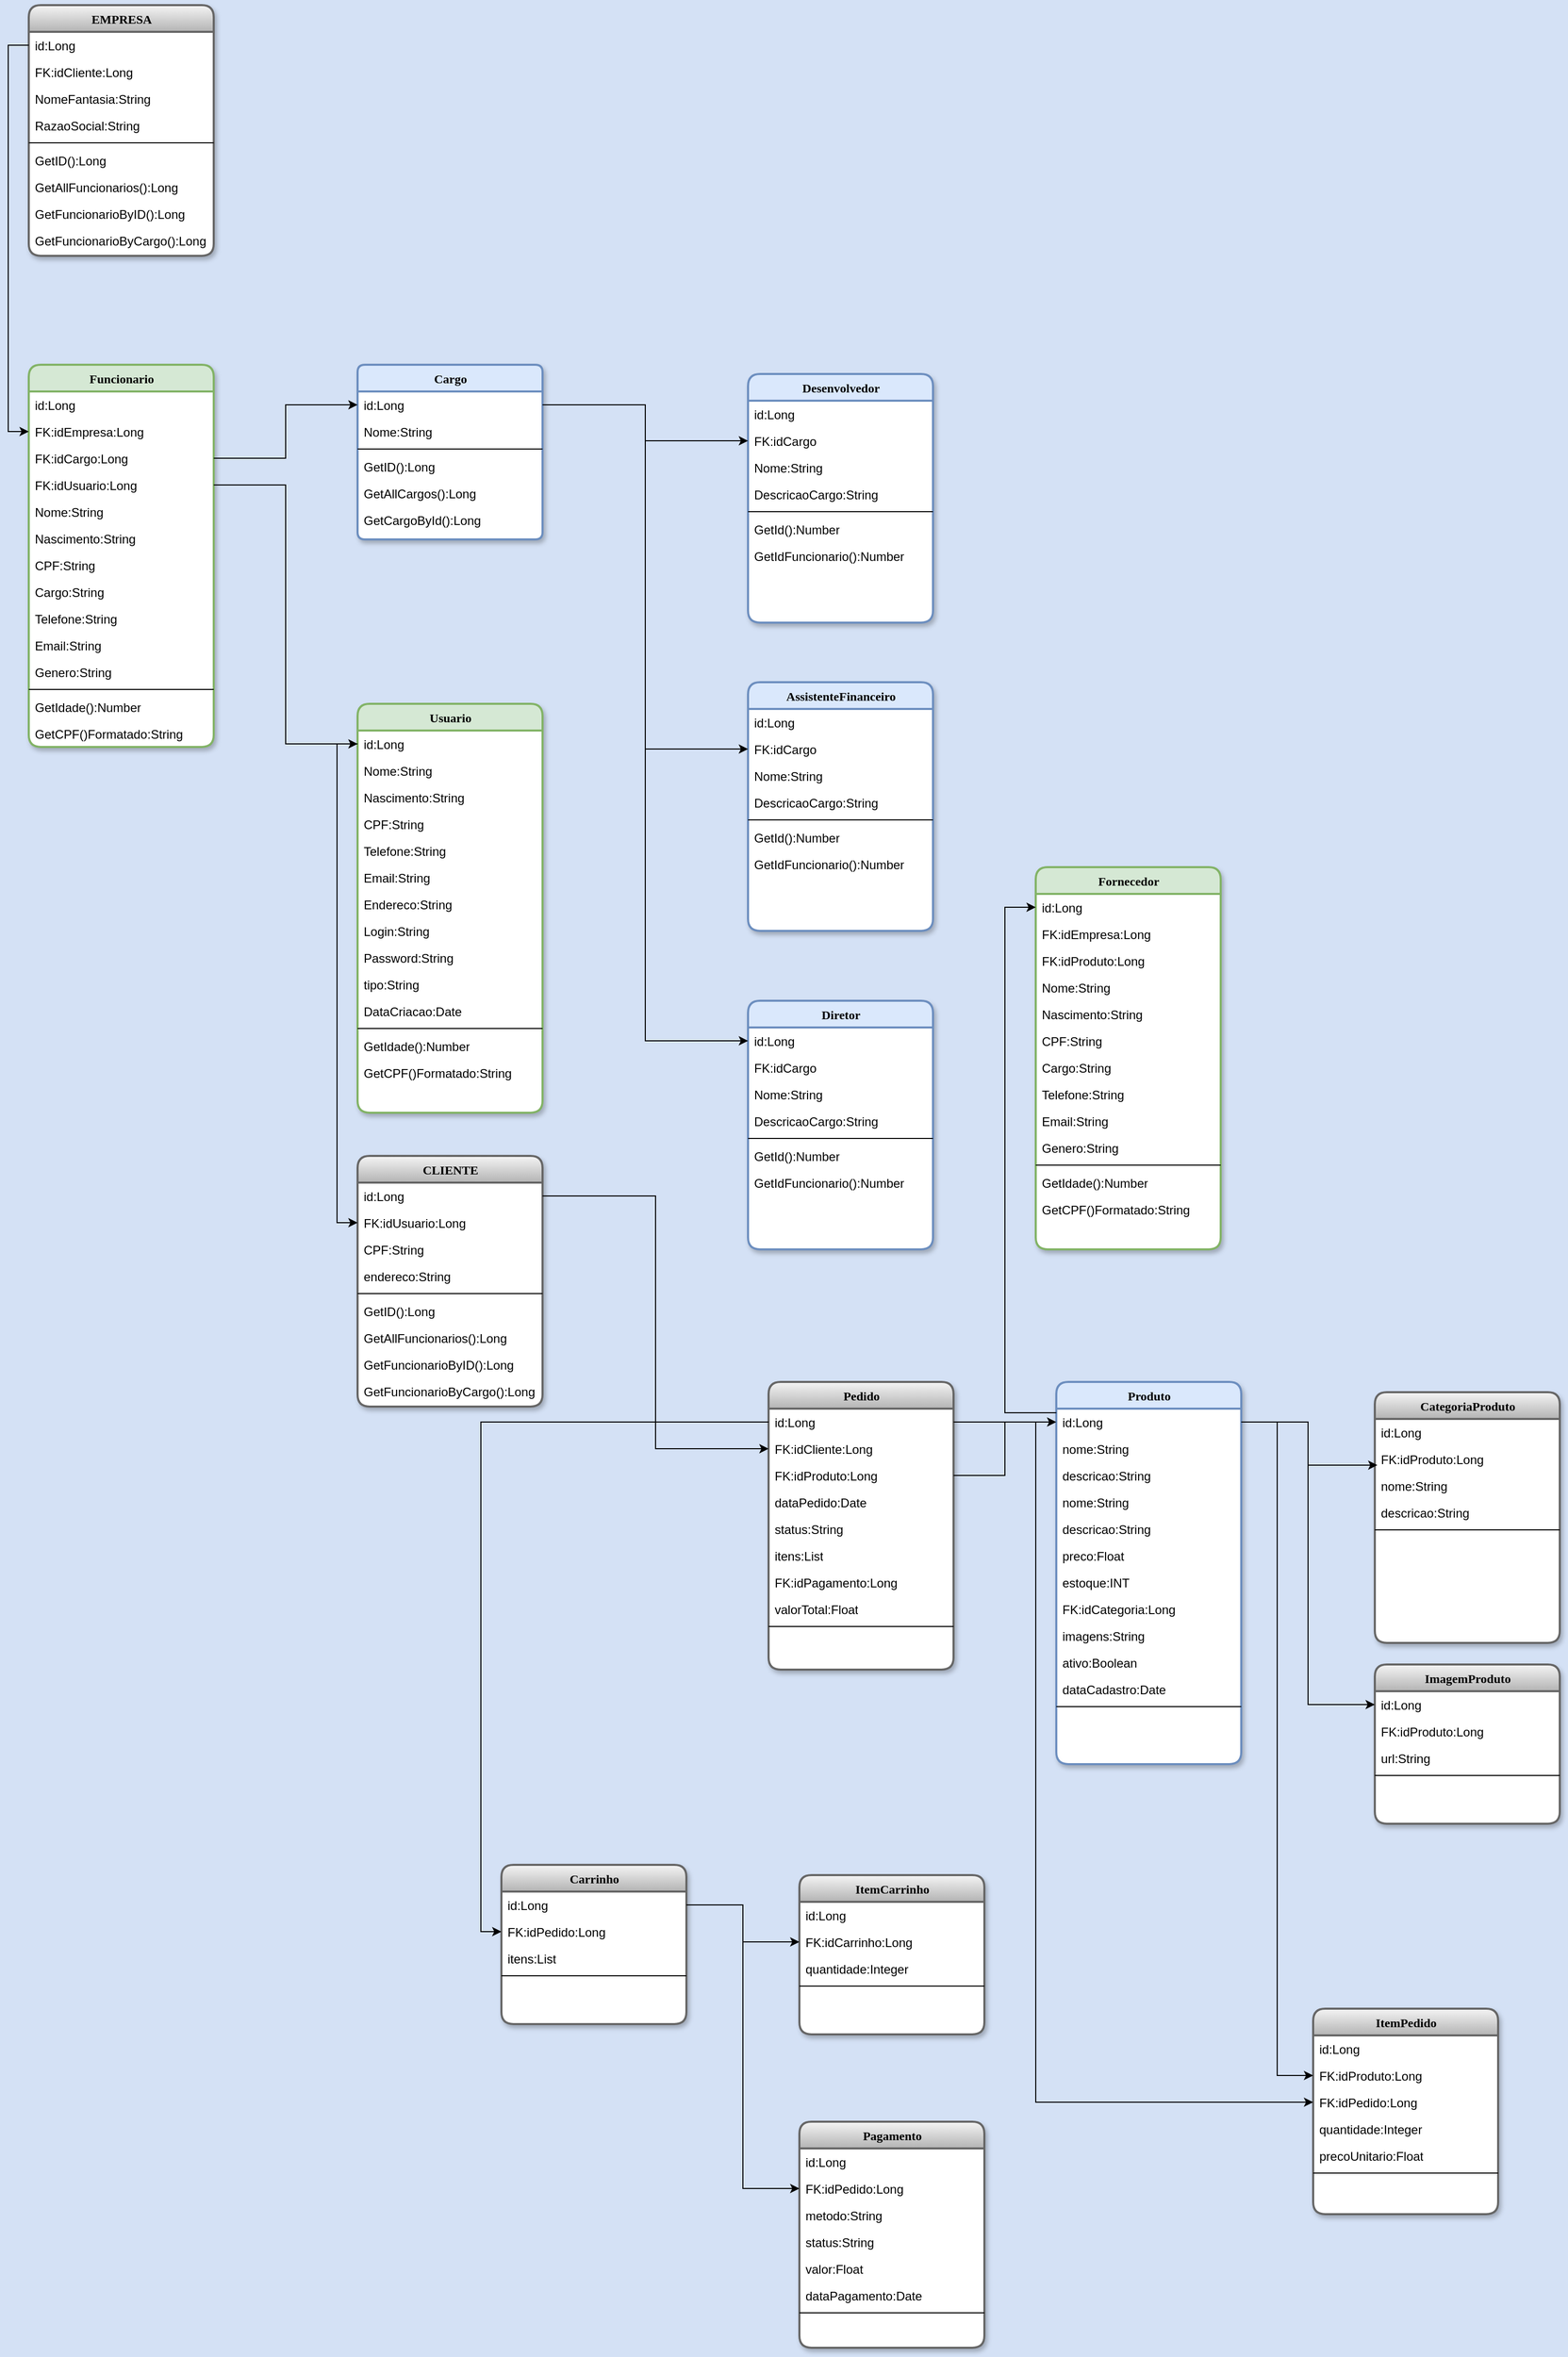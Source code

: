 <mxfile version="26.0.14">
  <diagram name="Page-1" id="9f46799a-70d6-7492-0946-bef42562c5a5">
    <mxGraphModel grid="1" page="1" gridSize="10" guides="1" tooltips="1" connect="1" arrows="1" fold="1" pageScale="1" pageWidth="1654" pageHeight="1169" background="light-dark(#D4E1F5,#E6E6E6)" math="0" shadow="0" adaptiveColors="none">
      <root>
        <mxCell id="0" />
        <mxCell id="1" parent="0" />
        <mxCell id="HxhPOUBAHEy2WGyGbLKM-27" value="EMPRESA" style="swimlane;html=1;fontStyle=1;align=center;verticalAlign=top;childLayout=stackLayout;horizontal=1;startSize=26;horizontalStack=0;resizeParent=1;resizeLast=0;collapsible=1;marginBottom=0;swimlaneFillColor=#ffffff;rounded=1;shadow=1;comic=0;labelBackgroundColor=none;strokeWidth=2;fontFamily=Verdana;fontSize=12;fillColor=#f5f5f5;strokeColor=#666666;gradientColor=#b3b3b3;" vertex="1" parent="1">
          <mxGeometry x="-730" y="-320" width="180" height="244" as="geometry" />
        </mxCell>
        <mxCell id="HxhPOUBAHEy2WGyGbLKM-28" value="id:Long" style="text;html=1;strokeColor=none;fillColor=none;align=left;verticalAlign=top;spacingLeft=4;spacingRight=4;whiteSpace=wrap;overflow=hidden;rotatable=0;points=[[0,0.5],[1,0.5]];portConstraint=eastwest;" vertex="1" parent="HxhPOUBAHEy2WGyGbLKM-27">
          <mxGeometry y="26" width="180" height="26" as="geometry" />
        </mxCell>
        <mxCell id="8l8xNI3FBCwNRiqgodvM-169" value="FK:idCliente:Long" style="text;html=1;strokeColor=none;fillColor=none;align=left;verticalAlign=top;spacingLeft=4;spacingRight=4;whiteSpace=wrap;overflow=hidden;rotatable=0;points=[[0,0.5],[1,0.5]];portConstraint=eastwest;" vertex="1" parent="HxhPOUBAHEy2WGyGbLKM-27">
          <mxGeometry y="52" width="180" height="26" as="geometry" />
        </mxCell>
        <mxCell id="HxhPOUBAHEy2WGyGbLKM-69" value="NomeFantasia:String" style="text;html=1;strokeColor=none;fillColor=none;align=left;verticalAlign=top;spacingLeft=4;spacingRight=4;whiteSpace=wrap;overflow=hidden;rotatable=0;points=[[0,0.5],[1,0.5]];portConstraint=eastwest;" vertex="1" parent="HxhPOUBAHEy2WGyGbLKM-27">
          <mxGeometry y="78" width="180" height="26" as="geometry" />
        </mxCell>
        <mxCell id="HxhPOUBAHEy2WGyGbLKM-40" value="RazaoSocial:String" style="text;html=1;strokeColor=none;fillColor=none;align=left;verticalAlign=top;spacingLeft=4;spacingRight=4;whiteSpace=wrap;overflow=hidden;rotatable=0;points=[[0,0.5],[1,0.5]];portConstraint=eastwest;" vertex="1" parent="HxhPOUBAHEy2WGyGbLKM-27">
          <mxGeometry y="104" width="180" height="26" as="geometry" />
        </mxCell>
        <mxCell id="HxhPOUBAHEy2WGyGbLKM-33" value="" style="line;html=1;strokeWidth=1;fillColor=none;align=left;verticalAlign=middle;spacingTop=-1;spacingLeft=3;spacingRight=3;rotatable=0;labelPosition=right;points=[];portConstraint=eastwest;" vertex="1" parent="HxhPOUBAHEy2WGyGbLKM-27">
          <mxGeometry y="130" width="180" height="8" as="geometry" />
        </mxCell>
        <mxCell id="HxhPOUBAHEy2WGyGbLKM-34" value="GetID():Long" style="text;html=1;strokeColor=none;fillColor=none;align=left;verticalAlign=top;spacingLeft=4;spacingRight=4;whiteSpace=wrap;overflow=hidden;rotatable=0;points=[[0,0.5],[1,0.5]];portConstraint=eastwest;" vertex="1" parent="HxhPOUBAHEy2WGyGbLKM-27">
          <mxGeometry y="138" width="180" height="26" as="geometry" />
        </mxCell>
        <mxCell id="HxhPOUBAHEy2WGyGbLKM-472" value="GetAllFuncionarios():Long" style="text;html=1;strokeColor=none;fillColor=none;align=left;verticalAlign=top;spacingLeft=4;spacingRight=4;whiteSpace=wrap;overflow=hidden;rotatable=0;points=[[0,0.5],[1,0.5]];portConstraint=eastwest;" vertex="1" parent="HxhPOUBAHEy2WGyGbLKM-27">
          <mxGeometry y="164" width="180" height="26" as="geometry" />
        </mxCell>
        <mxCell id="HxhPOUBAHEy2WGyGbLKM-475" value="GetFuncionarioByID():Long" style="text;html=1;strokeColor=none;fillColor=none;align=left;verticalAlign=top;spacingLeft=4;spacingRight=4;whiteSpace=wrap;overflow=hidden;rotatable=0;points=[[0,0.5],[1,0.5]];portConstraint=eastwest;" vertex="1" parent="HxhPOUBAHEy2WGyGbLKM-27">
          <mxGeometry y="190" width="180" height="26" as="geometry" />
        </mxCell>
        <mxCell id="HxhPOUBAHEy2WGyGbLKM-473" value="GetFuncionarioByCargo():Long" style="text;html=1;strokeColor=none;fillColor=none;align=left;verticalAlign=top;spacingLeft=4;spacingRight=4;whiteSpace=wrap;overflow=hidden;rotatable=0;points=[[0,0.5],[1,0.5]];portConstraint=eastwest;" vertex="1" parent="HxhPOUBAHEy2WGyGbLKM-27">
          <mxGeometry y="216" width="180" height="26" as="geometry" />
        </mxCell>
        <mxCell id="HxhPOUBAHEy2WGyGbLKM-83" value="Funcionario" style="swimlane;html=1;fontStyle=1;align=center;verticalAlign=top;childLayout=stackLayout;horizontal=1;startSize=26;horizontalStack=0;resizeParent=1;resizeLast=0;collapsible=1;marginBottom=0;swimlaneFillColor=#ffffff;rounded=1;shadow=1;comic=0;labelBackgroundColor=none;strokeWidth=2;fillColor=#d5e8d4;fontFamily=Verdana;fontSize=12;strokeColor=#82b366;" vertex="1" parent="1">
          <mxGeometry x="-730" y="30" width="180" height="372" as="geometry" />
        </mxCell>
        <mxCell id="HxhPOUBAHEy2WGyGbLKM-324" value="id:Long" style="text;html=1;strokeColor=none;fillColor=none;align=left;verticalAlign=top;spacingLeft=4;spacingRight=4;whiteSpace=wrap;overflow=hidden;rotatable=0;points=[[0,0.5],[1,0.5]];portConstraint=eastwest;" vertex="1" parent="HxhPOUBAHEy2WGyGbLKM-83">
          <mxGeometry y="26" width="180" height="26" as="geometry" />
        </mxCell>
        <mxCell id="HxhPOUBAHEy2WGyGbLKM-94" value="FK:idEmpresa:Long" style="text;html=1;strokeColor=none;fillColor=none;align=left;verticalAlign=top;spacingLeft=4;spacingRight=4;whiteSpace=wrap;overflow=hidden;rotatable=0;points=[[0,0.5],[1,0.5]];portConstraint=eastwest;" vertex="1" parent="HxhPOUBAHEy2WGyGbLKM-83">
          <mxGeometry y="52" width="180" height="26" as="geometry" />
        </mxCell>
        <mxCell id="8l8xNI3FBCwNRiqgodvM-159" value="FK:idCargo:Long" style="text;html=1;strokeColor=none;fillColor=none;align=left;verticalAlign=top;spacingLeft=4;spacingRight=4;whiteSpace=wrap;overflow=hidden;rotatable=0;points=[[0,0.5],[1,0.5]];portConstraint=eastwest;" vertex="1" parent="HxhPOUBAHEy2WGyGbLKM-83">
          <mxGeometry y="78" width="180" height="26" as="geometry" />
        </mxCell>
        <mxCell id="HxhPOUBAHEy2WGyGbLKM-85" value="FK:idUsuario:Long" style="text;html=1;strokeColor=none;fillColor=none;align=left;verticalAlign=top;spacingLeft=4;spacingRight=4;whiteSpace=wrap;overflow=hidden;rotatable=0;points=[[0,0.5],[1,0.5]];portConstraint=eastwest;" vertex="1" parent="HxhPOUBAHEy2WGyGbLKM-83">
          <mxGeometry y="104" width="180" height="26" as="geometry" />
        </mxCell>
        <mxCell id="8l8xNI3FBCwNRiqgodvM-203" value="Nome:String" style="text;html=1;strokeColor=none;fillColor=none;align=left;verticalAlign=top;spacingLeft=4;spacingRight=4;whiteSpace=wrap;overflow=hidden;rotatable=0;points=[[0,0.5],[1,0.5]];portConstraint=eastwest;" vertex="1" parent="HxhPOUBAHEy2WGyGbLKM-83">
          <mxGeometry y="130" width="180" height="26" as="geometry" />
        </mxCell>
        <mxCell id="HxhPOUBAHEy2WGyGbLKM-86" value="Nascimento:String" style="text;html=1;strokeColor=none;fillColor=none;align=left;verticalAlign=top;spacingLeft=4;spacingRight=4;whiteSpace=wrap;overflow=hidden;rotatable=0;points=[[0,0.5],[1,0.5]];portConstraint=eastwest;" vertex="1" parent="HxhPOUBAHEy2WGyGbLKM-83">
          <mxGeometry y="156" width="180" height="26" as="geometry" />
        </mxCell>
        <mxCell id="HxhPOUBAHEy2WGyGbLKM-87" value="CPF:String" style="text;html=1;strokeColor=none;fillColor=none;align=left;verticalAlign=top;spacingLeft=4;spacingRight=4;whiteSpace=wrap;overflow=hidden;rotatable=0;points=[[0,0.5],[1,0.5]];portConstraint=eastwest;" vertex="1" parent="HxhPOUBAHEy2WGyGbLKM-83">
          <mxGeometry y="182" width="180" height="26" as="geometry" />
        </mxCell>
        <mxCell id="HxhPOUBAHEy2WGyGbLKM-96" value="Cargo:String" style="text;html=1;strokeColor=none;fillColor=none;align=left;verticalAlign=top;spacingLeft=4;spacingRight=4;whiteSpace=wrap;overflow=hidden;rotatable=0;points=[[0,0.5],[1,0.5]];portConstraint=eastwest;" vertex="1" parent="HxhPOUBAHEy2WGyGbLKM-83">
          <mxGeometry y="208" width="180" height="26" as="geometry" />
        </mxCell>
        <mxCell id="HxhPOUBAHEy2WGyGbLKM-88" value="Telefone:String&lt;span style=&quot;white-space: pre;&quot;&gt;&#x9;&lt;/span&gt;&lt;span style=&quot;white-space: pre;&quot;&gt;&#x9;&lt;/span&gt;&lt;span style=&quot;white-space: pre;&quot;&gt;&#x9;&lt;/span&gt;" style="text;html=1;strokeColor=none;fillColor=none;align=left;verticalAlign=top;spacingLeft=4;spacingRight=4;whiteSpace=wrap;overflow=hidden;rotatable=0;points=[[0,0.5],[1,0.5]];portConstraint=eastwest;" vertex="1" parent="HxhPOUBAHEy2WGyGbLKM-83">
          <mxGeometry y="234" width="180" height="26" as="geometry" />
        </mxCell>
        <mxCell id="HxhPOUBAHEy2WGyGbLKM-89" value="Email:String&lt;span style=&quot;white-space: pre;&quot;&gt;&#x9;&lt;/span&gt;&lt;span style=&quot;white-space: pre;&quot;&gt;&#x9;&lt;/span&gt;&lt;span style=&quot;white-space: pre;&quot;&gt;&#x9;&lt;/span&gt;" style="text;html=1;strokeColor=none;fillColor=none;align=left;verticalAlign=top;spacingLeft=4;spacingRight=4;whiteSpace=wrap;overflow=hidden;rotatable=0;points=[[0,0.5],[1,0.5]];portConstraint=eastwest;" vertex="1" parent="HxhPOUBAHEy2WGyGbLKM-83">
          <mxGeometry y="260" width="180" height="26" as="geometry" />
        </mxCell>
        <mxCell id="HxhPOUBAHEy2WGyGbLKM-90" value="Genero:String" style="text;html=1;strokeColor=none;fillColor=none;align=left;verticalAlign=top;spacingLeft=4;spacingRight=4;whiteSpace=wrap;overflow=hidden;rotatable=0;points=[[0,0.5],[1,0.5]];portConstraint=eastwest;" vertex="1" parent="HxhPOUBAHEy2WGyGbLKM-83">
          <mxGeometry y="286" width="180" height="26" as="geometry" />
        </mxCell>
        <mxCell id="HxhPOUBAHEy2WGyGbLKM-91" value="" style="line;html=1;strokeWidth=1;fillColor=none;align=left;verticalAlign=middle;spacingTop=-1;spacingLeft=3;spacingRight=3;rotatable=0;labelPosition=right;points=[];portConstraint=eastwest;" vertex="1" parent="HxhPOUBAHEy2WGyGbLKM-83">
          <mxGeometry y="312" width="180" height="8" as="geometry" />
        </mxCell>
        <mxCell id="HxhPOUBAHEy2WGyGbLKM-92" value="GetIdade():Number" style="text;html=1;strokeColor=none;fillColor=none;align=left;verticalAlign=top;spacingLeft=4;spacingRight=4;whiteSpace=wrap;overflow=hidden;rotatable=0;points=[[0,0.5],[1,0.5]];portConstraint=eastwest;" vertex="1" parent="HxhPOUBAHEy2WGyGbLKM-83">
          <mxGeometry y="320" width="180" height="26" as="geometry" />
        </mxCell>
        <mxCell id="HxhPOUBAHEy2WGyGbLKM-93" value="GetCPF()Formatado:String" style="text;html=1;strokeColor=none;fillColor=none;align=left;verticalAlign=top;spacingLeft=4;spacingRight=4;whiteSpace=wrap;overflow=hidden;rotatable=0;points=[[0,0.5],[1,0.5]];portConstraint=eastwest;" vertex="1" parent="HxhPOUBAHEy2WGyGbLKM-83">
          <mxGeometry y="346" width="180" height="26" as="geometry" />
        </mxCell>
        <mxCell id="HxhPOUBAHEy2WGyGbLKM-97" value="Cargo" style="swimlane;html=1;fontStyle=1;align=center;verticalAlign=top;childLayout=stackLayout;horizontal=1;startSize=26;horizontalStack=0;resizeParent=1;resizeLast=0;collapsible=1;marginBottom=0;swimlaneFillColor=#ffffff;rounded=1;shadow=1;comic=0;labelBackgroundColor=none;strokeWidth=2;fillColor=#dae8fc;fontFamily=Verdana;fontSize=12;strokeColor=#6c8ebf;arcSize=9;" vertex="1" parent="1">
          <mxGeometry x="-410" y="30" width="180" height="170" as="geometry" />
        </mxCell>
        <mxCell id="HxhPOUBAHEy2WGyGbLKM-98" value="id:Long" style="text;html=1;strokeColor=none;fillColor=none;align=left;verticalAlign=top;spacingLeft=4;spacingRight=4;whiteSpace=wrap;overflow=hidden;rotatable=0;points=[[0,0.5],[1,0.5]];portConstraint=eastwest;" vertex="1" parent="HxhPOUBAHEy2WGyGbLKM-97">
          <mxGeometry y="26" width="180" height="26" as="geometry" />
        </mxCell>
        <mxCell id="HxhPOUBAHEy2WGyGbLKM-301" value="Nome:String" style="text;html=1;strokeColor=none;fillColor=none;align=left;verticalAlign=top;spacingLeft=4;spacingRight=4;whiteSpace=wrap;overflow=hidden;rotatable=0;points=[[0,0.5],[1,0.5]];portConstraint=eastwest;" vertex="1" parent="HxhPOUBAHEy2WGyGbLKM-97">
          <mxGeometry y="52" width="180" height="26" as="geometry" />
        </mxCell>
        <mxCell id="HxhPOUBAHEy2WGyGbLKM-105" value="" style="line;html=1;strokeWidth=1;fillColor=none;align=left;verticalAlign=middle;spacingTop=-1;spacingLeft=3;spacingRight=3;rotatable=0;labelPosition=right;points=[];portConstraint=eastwest;" vertex="1" parent="HxhPOUBAHEy2WGyGbLKM-97">
          <mxGeometry y="78" width="180" height="8" as="geometry" />
        </mxCell>
        <mxCell id="HxhPOUBAHEy2WGyGbLKM-106" value="GetID():Long" style="text;html=1;strokeColor=none;fillColor=none;align=left;verticalAlign=top;spacingLeft=4;spacingRight=4;whiteSpace=wrap;overflow=hidden;rotatable=0;points=[[0,0.5],[1,0.5]];portConstraint=eastwest;" vertex="1" parent="HxhPOUBAHEy2WGyGbLKM-97">
          <mxGeometry y="86" width="180" height="26" as="geometry" />
        </mxCell>
        <mxCell id="HxhPOUBAHEy2WGyGbLKM-108" value="GetAllCargos():Long" style="text;html=1;strokeColor=none;fillColor=none;align=left;verticalAlign=top;spacingLeft=4;spacingRight=4;whiteSpace=wrap;overflow=hidden;rotatable=0;points=[[0,0.5],[1,0.5]];portConstraint=eastwest;" vertex="1" parent="HxhPOUBAHEy2WGyGbLKM-97">
          <mxGeometry y="112" width="180" height="26" as="geometry" />
        </mxCell>
        <mxCell id="HxhPOUBAHEy2WGyGbLKM-112" value="GetCargoById():Long" style="text;html=1;strokeColor=none;fillColor=none;align=left;verticalAlign=top;spacingLeft=4;spacingRight=4;whiteSpace=wrap;overflow=hidden;rotatable=0;points=[[0,0.5],[1,0.5]];portConstraint=eastwest;" vertex="1" parent="HxhPOUBAHEy2WGyGbLKM-97">
          <mxGeometry y="138" width="180" height="26" as="geometry" />
        </mxCell>
        <mxCell id="HxhPOUBAHEy2WGyGbLKM-217" value="Desenvolvedor" style="swimlane;html=1;fontStyle=1;align=center;verticalAlign=top;childLayout=stackLayout;horizontal=1;startSize=26;horizontalStack=0;resizeParent=1;resizeLast=0;collapsible=1;marginBottom=0;swimlaneFillColor=#ffffff;rounded=1;shadow=1;comic=0;labelBackgroundColor=none;strokeWidth=2;fillColor=#dae8fc;fontFamily=Verdana;fontSize=12;strokeColor=#6c8ebf;" vertex="1" parent="1">
          <mxGeometry x="-30" y="39" width="180" height="242" as="geometry" />
        </mxCell>
        <mxCell id="HxhPOUBAHEy2WGyGbLKM-218" value="id:Long" style="text;html=1;strokeColor=none;fillColor=none;align=left;verticalAlign=top;spacingLeft=4;spacingRight=4;whiteSpace=wrap;overflow=hidden;rotatable=0;points=[[0,0.5],[1,0.5]];portConstraint=eastwest;" vertex="1" parent="HxhPOUBAHEy2WGyGbLKM-217">
          <mxGeometry y="26" width="180" height="26" as="geometry" />
        </mxCell>
        <mxCell id="HxhPOUBAHEy2WGyGbLKM-425" value="FK:idCargo" style="text;html=1;strokeColor=none;fillColor=none;align=left;verticalAlign=top;spacingLeft=4;spacingRight=4;whiteSpace=wrap;overflow=hidden;rotatable=0;points=[[0,0.5],[1,0.5]];portConstraint=eastwest;" vertex="1" parent="HxhPOUBAHEy2WGyGbLKM-217">
          <mxGeometry y="52" width="180" height="26" as="geometry" />
        </mxCell>
        <mxCell id="HxhPOUBAHEy2WGyGbLKM-221" value="Nome:String" style="text;html=1;strokeColor=none;fillColor=none;align=left;verticalAlign=top;spacingLeft=4;spacingRight=4;whiteSpace=wrap;overflow=hidden;rotatable=0;points=[[0,0.5],[1,0.5]];portConstraint=eastwest;" vertex="1" parent="HxhPOUBAHEy2WGyGbLKM-217">
          <mxGeometry y="78" width="180" height="26" as="geometry" />
        </mxCell>
        <mxCell id="HxhPOUBAHEy2WGyGbLKM-222" value="DescricaoCargo:String" style="text;html=1;strokeColor=none;fillColor=none;align=left;verticalAlign=top;spacingLeft=4;spacingRight=4;whiteSpace=wrap;overflow=hidden;rotatable=0;points=[[0,0.5],[1,0.5]];portConstraint=eastwest;" vertex="1" parent="HxhPOUBAHEy2WGyGbLKM-217">
          <mxGeometry y="104" width="180" height="26" as="geometry" />
        </mxCell>
        <mxCell id="HxhPOUBAHEy2WGyGbLKM-223" value="" style="line;html=1;strokeWidth=1;fillColor=none;align=left;verticalAlign=middle;spacingTop=-1;spacingLeft=3;spacingRight=3;rotatable=0;labelPosition=right;points=[];portConstraint=eastwest;" vertex="1" parent="HxhPOUBAHEy2WGyGbLKM-217">
          <mxGeometry y="130" width="180" height="8" as="geometry" />
        </mxCell>
        <mxCell id="HxhPOUBAHEy2WGyGbLKM-224" value="GetId():Number" style="text;html=1;strokeColor=none;fillColor=none;align=left;verticalAlign=top;spacingLeft=4;spacingRight=4;whiteSpace=wrap;overflow=hidden;rotatable=0;points=[[0,0.5],[1,0.5]];portConstraint=eastwest;" vertex="1" parent="HxhPOUBAHEy2WGyGbLKM-217">
          <mxGeometry y="138" width="180" height="26" as="geometry" />
        </mxCell>
        <mxCell id="HxhPOUBAHEy2WGyGbLKM-225" value="GetIdFuncionario():Number" style="text;html=1;strokeColor=none;fillColor=none;align=left;verticalAlign=top;spacingLeft=4;spacingRight=4;whiteSpace=wrap;overflow=hidden;rotatable=0;points=[[0,0.5],[1,0.5]];portConstraint=eastwest;" vertex="1" parent="HxhPOUBAHEy2WGyGbLKM-217">
          <mxGeometry y="164" width="180" height="26" as="geometry" />
        </mxCell>
        <mxCell id="8l8xNI3FBCwNRiqgodvM-25" value="Usuario" style="swimlane;html=1;fontStyle=1;align=center;verticalAlign=top;childLayout=stackLayout;horizontal=1;startSize=26;horizontalStack=0;resizeParent=1;resizeLast=0;collapsible=1;marginBottom=0;swimlaneFillColor=#ffffff;rounded=1;shadow=1;comic=0;labelBackgroundColor=none;strokeWidth=2;fillColor=#d5e8d4;fontFamily=Verdana;fontSize=12;strokeColor=#82b366;" vertex="1" parent="1">
          <mxGeometry x="-410" y="360" width="180" height="398" as="geometry" />
        </mxCell>
        <mxCell id="8l8xNI3FBCwNRiqgodvM-26" value="id:Long" style="text;html=1;strokeColor=none;fillColor=none;align=left;verticalAlign=top;spacingLeft=4;spacingRight=4;whiteSpace=wrap;overflow=hidden;rotatable=0;points=[[0,0.5],[1,0.5]];portConstraint=eastwest;" vertex="1" parent="8l8xNI3FBCwNRiqgodvM-25">
          <mxGeometry y="26" width="180" height="26" as="geometry" />
        </mxCell>
        <mxCell id="8l8xNI3FBCwNRiqgodvM-226" value="Nome:String" style="text;html=1;strokeColor=none;fillColor=none;align=left;verticalAlign=top;spacingLeft=4;spacingRight=4;whiteSpace=wrap;overflow=hidden;rotatable=0;points=[[0,0.5],[1,0.5]];portConstraint=eastwest;" vertex="1" parent="8l8xNI3FBCwNRiqgodvM-25">
          <mxGeometry y="52" width="180" height="26" as="geometry" />
        </mxCell>
        <mxCell id="8l8xNI3FBCwNRiqgodvM-30" value="Nascimento:String" style="text;html=1;strokeColor=none;fillColor=none;align=left;verticalAlign=top;spacingLeft=4;spacingRight=4;whiteSpace=wrap;overflow=hidden;rotatable=0;points=[[0,0.5],[1,0.5]];portConstraint=eastwest;" vertex="1" parent="8l8xNI3FBCwNRiqgodvM-25">
          <mxGeometry y="78" width="180" height="26" as="geometry" />
        </mxCell>
        <mxCell id="8l8xNI3FBCwNRiqgodvM-31" value="CPF:String" style="text;html=1;strokeColor=none;fillColor=none;align=left;verticalAlign=top;spacingLeft=4;spacingRight=4;whiteSpace=wrap;overflow=hidden;rotatable=0;points=[[0,0.5],[1,0.5]];portConstraint=eastwest;" vertex="1" parent="8l8xNI3FBCwNRiqgodvM-25">
          <mxGeometry y="104" width="180" height="26" as="geometry" />
        </mxCell>
        <mxCell id="8l8xNI3FBCwNRiqgodvM-33" value="Telefone:String&lt;span style=&quot;white-space: pre;&quot;&gt;&#x9;&lt;/span&gt;&lt;span style=&quot;white-space: pre;&quot;&gt;&#x9;&lt;/span&gt;&lt;span style=&quot;white-space: pre;&quot;&gt;&#x9;&lt;/span&gt;" style="text;html=1;strokeColor=none;fillColor=none;align=left;verticalAlign=top;spacingLeft=4;spacingRight=4;whiteSpace=wrap;overflow=hidden;rotatable=0;points=[[0,0.5],[1,0.5]];portConstraint=eastwest;" vertex="1" parent="8l8xNI3FBCwNRiqgodvM-25">
          <mxGeometry y="130" width="180" height="26" as="geometry" />
        </mxCell>
        <mxCell id="8l8xNI3FBCwNRiqgodvM-34" value="Email:String&lt;span style=&quot;white-space: pre;&quot;&gt;&#x9;&lt;/span&gt;&lt;span style=&quot;white-space: pre;&quot;&gt;&#x9;&lt;/span&gt;&lt;span style=&quot;white-space: pre;&quot;&gt;&#x9;&lt;/span&gt;" style="text;html=1;strokeColor=none;fillColor=none;align=left;verticalAlign=top;spacingLeft=4;spacingRight=4;whiteSpace=wrap;overflow=hidden;rotatable=0;points=[[0,0.5],[1,0.5]];portConstraint=eastwest;" vertex="1" parent="8l8xNI3FBCwNRiqgodvM-25">
          <mxGeometry y="156" width="180" height="26" as="geometry" />
        </mxCell>
        <mxCell id="8l8xNI3FBCwNRiqgodvM-67" value="Endereco:String&lt;span style=&quot;white-space: pre;&quot;&gt;&#x9;&lt;/span&gt;&lt;span style=&quot;white-space: pre;&quot;&gt;&#x9;&lt;/span&gt;&lt;span style=&quot;white-space: pre;&quot;&gt;&#x9;&lt;/span&gt;" style="text;html=1;strokeColor=none;fillColor=none;align=left;verticalAlign=top;spacingLeft=4;spacingRight=4;whiteSpace=wrap;overflow=hidden;rotatable=0;points=[[0,0.5],[1,0.5]];portConstraint=eastwest;" vertex="1" parent="8l8xNI3FBCwNRiqgodvM-25">
          <mxGeometry y="182" width="180" height="26" as="geometry" />
        </mxCell>
        <mxCell id="8l8xNI3FBCwNRiqgodvM-40" value="Login:String" style="text;html=1;strokeColor=none;fillColor=none;align=left;verticalAlign=top;spacingLeft=4;spacingRight=4;whiteSpace=wrap;overflow=hidden;rotatable=0;points=[[0,0.5],[1,0.5]];portConstraint=eastwest;" vertex="1" parent="8l8xNI3FBCwNRiqgodvM-25">
          <mxGeometry y="208" width="180" height="26" as="geometry" />
        </mxCell>
        <mxCell id="8l8xNI3FBCwNRiqgodvM-41" value="Password:String" style="text;html=1;strokeColor=none;fillColor=none;align=left;verticalAlign=top;spacingLeft=4;spacingRight=4;whiteSpace=wrap;overflow=hidden;rotatable=0;points=[[0,0.5],[1,0.5]];portConstraint=eastwest;" vertex="1" parent="8l8xNI3FBCwNRiqgodvM-25">
          <mxGeometry y="234" width="180" height="26" as="geometry" />
        </mxCell>
        <mxCell id="8l8xNI3FBCwNRiqgodvM-68" value="tipo:String" style="text;html=1;strokeColor=none;fillColor=none;align=left;verticalAlign=top;spacingLeft=4;spacingRight=4;whiteSpace=wrap;overflow=hidden;rotatable=0;points=[[0,0.5],[1,0.5]];portConstraint=eastwest;" vertex="1" parent="8l8xNI3FBCwNRiqgodvM-25">
          <mxGeometry y="260" width="180" height="26" as="geometry" />
        </mxCell>
        <mxCell id="8l8xNI3FBCwNRiqgodvM-42" value="DataCriacao:Date" style="text;html=1;strokeColor=none;fillColor=none;align=left;verticalAlign=top;spacingLeft=4;spacingRight=4;whiteSpace=wrap;overflow=hidden;rotatable=0;points=[[0,0.5],[1,0.5]];portConstraint=eastwest;" vertex="1" parent="8l8xNI3FBCwNRiqgodvM-25">
          <mxGeometry y="286" width="180" height="26" as="geometry" />
        </mxCell>
        <mxCell id="8l8xNI3FBCwNRiqgodvM-36" value="" style="line;html=1;strokeWidth=1;fillColor=none;align=left;verticalAlign=middle;spacingTop=-1;spacingLeft=3;spacingRight=3;rotatable=0;labelPosition=right;points=[];portConstraint=eastwest;" vertex="1" parent="8l8xNI3FBCwNRiqgodvM-25">
          <mxGeometry y="312" width="180" height="8" as="geometry" />
        </mxCell>
        <mxCell id="8l8xNI3FBCwNRiqgodvM-37" value="GetIdade():Number" style="text;html=1;strokeColor=none;fillColor=none;align=left;verticalAlign=top;spacingLeft=4;spacingRight=4;whiteSpace=wrap;overflow=hidden;rotatable=0;points=[[0,0.5],[1,0.5]];portConstraint=eastwest;" vertex="1" parent="8l8xNI3FBCwNRiqgodvM-25">
          <mxGeometry y="320" width="180" height="26" as="geometry" />
        </mxCell>
        <mxCell id="8l8xNI3FBCwNRiqgodvM-38" value="GetCPF()Formatado:String" style="text;html=1;strokeColor=none;fillColor=none;align=left;verticalAlign=top;spacingLeft=4;spacingRight=4;whiteSpace=wrap;overflow=hidden;rotatable=0;points=[[0,0.5],[1,0.5]];portConstraint=eastwest;" vertex="1" parent="8l8xNI3FBCwNRiqgodvM-25">
          <mxGeometry y="346" width="180" height="26" as="geometry" />
        </mxCell>
        <mxCell id="8l8xNI3FBCwNRiqgodvM-52" value="Produto" style="swimlane;html=1;fontStyle=1;align=center;verticalAlign=top;childLayout=stackLayout;horizontal=1;startSize=26;horizontalStack=0;resizeParent=1;resizeLast=0;collapsible=1;marginBottom=0;swimlaneFillColor=#ffffff;rounded=1;shadow=1;comic=0;labelBackgroundColor=none;strokeWidth=2;fillColor=#dae8fc;fontFamily=Verdana;fontSize=12;strokeColor=#6c8ebf;" vertex="1" parent="1">
          <mxGeometry x="270" y="1020" width="180" height="372" as="geometry" />
        </mxCell>
        <mxCell id="8l8xNI3FBCwNRiqgodvM-53" value="id:Long" style="text;html=1;strokeColor=none;fillColor=none;align=left;verticalAlign=top;spacingLeft=4;spacingRight=4;whiteSpace=wrap;overflow=hidden;rotatable=0;points=[[0,0.5],[1,0.5]];portConstraint=eastwest;" vertex="1" parent="8l8xNI3FBCwNRiqgodvM-52">
          <mxGeometry y="26" width="180" height="26" as="geometry" />
        </mxCell>
        <mxCell id="8l8xNI3FBCwNRiqgodvM-54" value="nome:String" style="text;html=1;strokeColor=none;fillColor=none;align=left;verticalAlign=top;spacingLeft=4;spacingRight=4;whiteSpace=wrap;overflow=hidden;rotatable=0;points=[[0,0.5],[1,0.5]];portConstraint=eastwest;" vertex="1" parent="8l8xNI3FBCwNRiqgodvM-52">
          <mxGeometry y="52" width="180" height="26" as="geometry" />
        </mxCell>
        <mxCell id="8l8xNI3FBCwNRiqgodvM-55" value="descricao:String" style="text;html=1;strokeColor=none;fillColor=none;align=left;verticalAlign=top;spacingLeft=4;spacingRight=4;whiteSpace=wrap;overflow=hidden;rotatable=0;points=[[0,0.5],[1,0.5]];portConstraint=eastwest;" vertex="1" parent="8l8xNI3FBCwNRiqgodvM-52">
          <mxGeometry y="78" width="180" height="26" as="geometry" />
        </mxCell>
        <mxCell id="8l8xNI3FBCwNRiqgodvM-56" value="nome:String" style="text;html=1;strokeColor=none;fillColor=none;align=left;verticalAlign=top;spacingLeft=4;spacingRight=4;whiteSpace=wrap;overflow=hidden;rotatable=0;points=[[0,0.5],[1,0.5]];portConstraint=eastwest;" vertex="1" parent="8l8xNI3FBCwNRiqgodvM-52">
          <mxGeometry y="104" width="180" height="26" as="geometry" />
        </mxCell>
        <mxCell id="8l8xNI3FBCwNRiqgodvM-57" value="descricao:String" style="text;html=1;strokeColor=none;fillColor=none;align=left;verticalAlign=top;spacingLeft=4;spacingRight=4;whiteSpace=wrap;overflow=hidden;rotatable=0;points=[[0,0.5],[1,0.5]];portConstraint=eastwest;" vertex="1" parent="8l8xNI3FBCwNRiqgodvM-52">
          <mxGeometry y="130" width="180" height="26" as="geometry" />
        </mxCell>
        <mxCell id="8l8xNI3FBCwNRiqgodvM-61" value="preco:Float" style="text;html=1;strokeColor=none;fillColor=none;align=left;verticalAlign=top;spacingLeft=4;spacingRight=4;whiteSpace=wrap;overflow=hidden;rotatable=0;points=[[0,0.5],[1,0.5]];portConstraint=eastwest;" vertex="1" parent="8l8xNI3FBCwNRiqgodvM-52">
          <mxGeometry y="156" width="180" height="26" as="geometry" />
        </mxCell>
        <mxCell id="8l8xNI3FBCwNRiqgodvM-62" value="estoque:INT" style="text;html=1;strokeColor=none;fillColor=none;align=left;verticalAlign=top;spacingLeft=4;spacingRight=4;whiteSpace=wrap;overflow=hidden;rotatable=0;points=[[0,0.5],[1,0.5]];portConstraint=eastwest;" vertex="1" parent="8l8xNI3FBCwNRiqgodvM-52">
          <mxGeometry y="182" width="180" height="26" as="geometry" />
        </mxCell>
        <mxCell id="8l8xNI3FBCwNRiqgodvM-63" value="FK:idCategoria:Long" style="text;html=1;strokeColor=none;fillColor=none;align=left;verticalAlign=top;spacingLeft=4;spacingRight=4;whiteSpace=wrap;overflow=hidden;rotatable=0;points=[[0,0.5],[1,0.5]];portConstraint=eastwest;" vertex="1" parent="8l8xNI3FBCwNRiqgodvM-52">
          <mxGeometry y="208" width="180" height="26" as="geometry" />
        </mxCell>
        <mxCell id="8l8xNI3FBCwNRiqgodvM-64" value="imagens:String" style="text;html=1;strokeColor=none;fillColor=none;align=left;verticalAlign=top;spacingLeft=4;spacingRight=4;whiteSpace=wrap;overflow=hidden;rotatable=0;points=[[0,0.5],[1,0.5]];portConstraint=eastwest;" vertex="1" parent="8l8xNI3FBCwNRiqgodvM-52">
          <mxGeometry y="234" width="180" height="26" as="geometry" />
        </mxCell>
        <mxCell id="8l8xNI3FBCwNRiqgodvM-65" value="ativo:Boolean" style="text;html=1;strokeColor=none;fillColor=none;align=left;verticalAlign=top;spacingLeft=4;spacingRight=4;whiteSpace=wrap;overflow=hidden;rotatable=0;points=[[0,0.5],[1,0.5]];portConstraint=eastwest;" vertex="1" parent="8l8xNI3FBCwNRiqgodvM-52">
          <mxGeometry y="260" width="180" height="26" as="geometry" />
        </mxCell>
        <mxCell id="8l8xNI3FBCwNRiqgodvM-66" value="dataCadastro:Date" style="text;html=1;strokeColor=none;fillColor=none;align=left;verticalAlign=top;spacingLeft=4;spacingRight=4;whiteSpace=wrap;overflow=hidden;rotatable=0;points=[[0,0.5],[1,0.5]];portConstraint=eastwest;" vertex="1" parent="8l8xNI3FBCwNRiqgodvM-52">
          <mxGeometry y="286" width="180" height="26" as="geometry" />
        </mxCell>
        <mxCell id="8l8xNI3FBCwNRiqgodvM-58" value="" style="line;html=1;strokeWidth=1;fillColor=none;align=left;verticalAlign=middle;spacingTop=-1;spacingLeft=3;spacingRight=3;rotatable=0;labelPosition=right;points=[];portConstraint=eastwest;" vertex="1" parent="8l8xNI3FBCwNRiqgodvM-52">
          <mxGeometry y="312" width="180" height="8" as="geometry" />
        </mxCell>
        <mxCell id="8l8xNI3FBCwNRiqgodvM-69" value="CategoriaProduto" style="swimlane;html=1;fontStyle=1;align=center;verticalAlign=top;childLayout=stackLayout;horizontal=1;startSize=26;horizontalStack=0;resizeParent=1;resizeLast=0;collapsible=1;marginBottom=0;swimlaneFillColor=#ffffff;rounded=1;shadow=1;comic=0;labelBackgroundColor=none;strokeWidth=2;fontFamily=Verdana;fontSize=12;fillColor=#f5f5f5;strokeColor=#666666;gradientColor=#b3b3b3;" vertex="1" parent="1">
          <mxGeometry x="580" y="1030" width="180" height="244" as="geometry" />
        </mxCell>
        <mxCell id="8l8xNI3FBCwNRiqgodvM-70" value="id:Long" style="text;html=1;strokeColor=none;fillColor=none;align=left;verticalAlign=top;spacingLeft=4;spacingRight=4;whiteSpace=wrap;overflow=hidden;rotatable=0;points=[[0,0.5],[1,0.5]];portConstraint=eastwest;" vertex="1" parent="8l8xNI3FBCwNRiqgodvM-69">
          <mxGeometry y="26" width="180" height="26" as="geometry" />
        </mxCell>
        <mxCell id="8l8xNI3FBCwNRiqgodvM-232" value="FK:idProduto:Long" style="text;html=1;strokeColor=none;fillColor=none;align=left;verticalAlign=top;spacingLeft=4;spacingRight=4;whiteSpace=wrap;overflow=hidden;rotatable=0;points=[[0,0.5],[1,0.5]];portConstraint=eastwest;" vertex="1" parent="8l8xNI3FBCwNRiqgodvM-69">
          <mxGeometry y="52" width="180" height="26" as="geometry" />
        </mxCell>
        <mxCell id="8l8xNI3FBCwNRiqgodvM-71" value="nome:String" style="text;html=1;strokeColor=none;fillColor=none;align=left;verticalAlign=top;spacingLeft=4;spacingRight=4;whiteSpace=wrap;overflow=hidden;rotatable=0;points=[[0,0.5],[1,0.5]];portConstraint=eastwest;" vertex="1" parent="8l8xNI3FBCwNRiqgodvM-69">
          <mxGeometry y="78" width="180" height="26" as="geometry" />
        </mxCell>
        <mxCell id="8l8xNI3FBCwNRiqgodvM-72" value="descricao:String" style="text;html=1;strokeColor=none;fillColor=none;align=left;verticalAlign=top;spacingLeft=4;spacingRight=4;whiteSpace=wrap;overflow=hidden;rotatable=0;points=[[0,0.5],[1,0.5]];portConstraint=eastwest;" vertex="1" parent="8l8xNI3FBCwNRiqgodvM-69">
          <mxGeometry y="104" width="180" height="26" as="geometry" />
        </mxCell>
        <mxCell id="8l8xNI3FBCwNRiqgodvM-73" value="" style="line;html=1;strokeWidth=1;fillColor=none;align=left;verticalAlign=middle;spacingTop=-1;spacingLeft=3;spacingRight=3;rotatable=0;labelPosition=right;points=[];portConstraint=eastwest;" vertex="1" parent="8l8xNI3FBCwNRiqgodvM-69">
          <mxGeometry y="130" width="180" height="8" as="geometry" />
        </mxCell>
        <mxCell id="8l8xNI3FBCwNRiqgodvM-78" value="ImagemProduto" style="swimlane;html=1;fontStyle=1;align=center;verticalAlign=top;childLayout=stackLayout;horizontal=1;startSize=26;horizontalStack=0;resizeParent=1;resizeLast=0;collapsible=1;marginBottom=0;swimlaneFillColor=#ffffff;rounded=1;shadow=1;comic=0;labelBackgroundColor=none;strokeWidth=2;fontFamily=Verdana;fontSize=12;fillColor=#f5f5f5;strokeColor=#666666;gradientColor=#b3b3b3;" vertex="1" parent="1">
          <mxGeometry x="580" y="1295" width="180" height="155" as="geometry" />
        </mxCell>
        <mxCell id="8l8xNI3FBCwNRiqgodvM-79" value="id:Long" style="text;html=1;strokeColor=none;fillColor=none;align=left;verticalAlign=top;spacingLeft=4;spacingRight=4;whiteSpace=wrap;overflow=hidden;rotatable=0;points=[[0,0.5],[1,0.5]];portConstraint=eastwest;" vertex="1" parent="8l8xNI3FBCwNRiqgodvM-78">
          <mxGeometry y="26" width="180" height="26" as="geometry" />
        </mxCell>
        <mxCell id="8l8xNI3FBCwNRiqgodvM-80" value="FK:idProduto:Long" style="text;html=1;strokeColor=none;fillColor=none;align=left;verticalAlign=top;spacingLeft=4;spacingRight=4;whiteSpace=wrap;overflow=hidden;rotatable=0;points=[[0,0.5],[1,0.5]];portConstraint=eastwest;" vertex="1" parent="8l8xNI3FBCwNRiqgodvM-78">
          <mxGeometry y="52" width="180" height="26" as="geometry" />
        </mxCell>
        <mxCell id="8l8xNI3FBCwNRiqgodvM-81" value="url:String" style="text;html=1;strokeColor=none;fillColor=none;align=left;verticalAlign=top;spacingLeft=4;spacingRight=4;whiteSpace=wrap;overflow=hidden;rotatable=0;points=[[0,0.5],[1,0.5]];portConstraint=eastwest;" vertex="1" parent="8l8xNI3FBCwNRiqgodvM-78">
          <mxGeometry y="78" width="180" height="26" as="geometry" />
        </mxCell>
        <mxCell id="8l8xNI3FBCwNRiqgodvM-82" value="" style="line;html=1;strokeWidth=1;fillColor=none;align=left;verticalAlign=middle;spacingTop=-1;spacingLeft=3;spacingRight=3;rotatable=0;labelPosition=right;points=[];portConstraint=eastwest;" vertex="1" parent="8l8xNI3FBCwNRiqgodvM-78">
          <mxGeometry y="104" width="180" height="8" as="geometry" />
        </mxCell>
        <mxCell id="8l8xNI3FBCwNRiqgodvM-83" value="Carrinho" style="swimlane;html=1;fontStyle=1;align=center;verticalAlign=top;childLayout=stackLayout;horizontal=1;startSize=26;horizontalStack=0;resizeParent=1;resizeLast=0;collapsible=1;marginBottom=0;swimlaneFillColor=#ffffff;rounded=1;shadow=1;comic=0;labelBackgroundColor=none;strokeWidth=2;fontFamily=Verdana;fontSize=12;fillColor=#f5f5f5;strokeColor=#666666;gradientColor=#b3b3b3;" vertex="1" parent="1">
          <mxGeometry x="-270" y="1490" width="180" height="155" as="geometry" />
        </mxCell>
        <mxCell id="8l8xNI3FBCwNRiqgodvM-84" value="id:Long" style="text;html=1;strokeColor=none;fillColor=none;align=left;verticalAlign=top;spacingLeft=4;spacingRight=4;whiteSpace=wrap;overflow=hidden;rotatable=0;points=[[0,0.5],[1,0.5]];portConstraint=eastwest;" vertex="1" parent="8l8xNI3FBCwNRiqgodvM-83">
          <mxGeometry y="26" width="180" height="26" as="geometry" />
        </mxCell>
        <mxCell id="8l8xNI3FBCwNRiqgodvM-85" value="FK:idPedido:Long" style="text;html=1;strokeColor=none;fillColor=none;align=left;verticalAlign=top;spacingLeft=4;spacingRight=4;whiteSpace=wrap;overflow=hidden;rotatable=0;points=[[0,0.5],[1,0.5]];portConstraint=eastwest;" vertex="1" parent="8l8xNI3FBCwNRiqgodvM-83">
          <mxGeometry y="52" width="180" height="26" as="geometry" />
        </mxCell>
        <mxCell id="8l8xNI3FBCwNRiqgodvM-86" value="itens:List" style="text;html=1;strokeColor=none;fillColor=none;align=left;verticalAlign=top;spacingLeft=4;spacingRight=4;whiteSpace=wrap;overflow=hidden;rotatable=0;points=[[0,0.5],[1,0.5]];portConstraint=eastwest;" vertex="1" parent="8l8xNI3FBCwNRiqgodvM-83">
          <mxGeometry y="78" width="180" height="26" as="geometry" />
        </mxCell>
        <mxCell id="8l8xNI3FBCwNRiqgodvM-87" value="" style="line;html=1;strokeWidth=1;fillColor=none;align=left;verticalAlign=middle;spacingTop=-1;spacingLeft=3;spacingRight=3;rotatable=0;labelPosition=right;points=[];portConstraint=eastwest;" vertex="1" parent="8l8xNI3FBCwNRiqgodvM-83">
          <mxGeometry y="104" width="180" height="8" as="geometry" />
        </mxCell>
        <mxCell id="8l8xNI3FBCwNRiqgodvM-88" value="ItemCarrinho" style="swimlane;html=1;fontStyle=1;align=center;verticalAlign=top;childLayout=stackLayout;horizontal=1;startSize=26;horizontalStack=0;resizeParent=1;resizeLast=0;collapsible=1;marginBottom=0;swimlaneFillColor=#ffffff;rounded=1;shadow=1;comic=0;labelBackgroundColor=none;strokeWidth=2;fontFamily=Verdana;fontSize=12;fillColor=#f5f5f5;strokeColor=#666666;gradientColor=#b3b3b3;" vertex="1" parent="1">
          <mxGeometry x="20" y="1500" width="180" height="155" as="geometry" />
        </mxCell>
        <mxCell id="8l8xNI3FBCwNRiqgodvM-89" value="id:Long" style="text;html=1;strokeColor=none;fillColor=none;align=left;verticalAlign=top;spacingLeft=4;spacingRight=4;whiteSpace=wrap;overflow=hidden;rotatable=0;points=[[0,0.5],[1,0.5]];portConstraint=eastwest;" vertex="1" parent="8l8xNI3FBCwNRiqgodvM-88">
          <mxGeometry y="26" width="180" height="26" as="geometry" />
        </mxCell>
        <mxCell id="8l8xNI3FBCwNRiqgodvM-90" value="FK:idCarrinho:Long" style="text;html=1;strokeColor=none;fillColor=none;align=left;verticalAlign=top;spacingLeft=4;spacingRight=4;whiteSpace=wrap;overflow=hidden;rotatable=0;points=[[0,0.5],[1,0.5]];portConstraint=eastwest;" vertex="1" parent="8l8xNI3FBCwNRiqgodvM-88">
          <mxGeometry y="52" width="180" height="26" as="geometry" />
        </mxCell>
        <mxCell id="8l8xNI3FBCwNRiqgodvM-91" value="quantidade:Integer" style="text;html=1;strokeColor=none;fillColor=none;align=left;verticalAlign=top;spacingLeft=4;spacingRight=4;whiteSpace=wrap;overflow=hidden;rotatable=0;points=[[0,0.5],[1,0.5]];portConstraint=eastwest;" vertex="1" parent="8l8xNI3FBCwNRiqgodvM-88">
          <mxGeometry y="78" width="180" height="26" as="geometry" />
        </mxCell>
        <mxCell id="8l8xNI3FBCwNRiqgodvM-92" value="" style="line;html=1;strokeWidth=1;fillColor=none;align=left;verticalAlign=middle;spacingTop=-1;spacingLeft=3;spacingRight=3;rotatable=0;labelPosition=right;points=[];portConstraint=eastwest;" vertex="1" parent="8l8xNI3FBCwNRiqgodvM-88">
          <mxGeometry y="104" width="180" height="8" as="geometry" />
        </mxCell>
        <mxCell id="8l8xNI3FBCwNRiqgodvM-93" value="Pedido" style="swimlane;html=1;fontStyle=1;align=center;verticalAlign=top;childLayout=stackLayout;horizontal=1;startSize=26;horizontalStack=0;resizeParent=1;resizeLast=0;collapsible=1;marginBottom=0;swimlaneFillColor=#ffffff;rounded=1;shadow=1;comic=0;labelBackgroundColor=none;strokeWidth=2;fontFamily=Verdana;fontSize=12;fillColor=#f5f5f5;strokeColor=#666666;gradientColor=#b3b3b3;" vertex="1" parent="1">
          <mxGeometry x="-10" y="1020" width="180" height="280" as="geometry" />
        </mxCell>
        <mxCell id="8l8xNI3FBCwNRiqgodvM-94" value="id:Long" style="text;html=1;strokeColor=none;fillColor=none;align=left;verticalAlign=top;spacingLeft=4;spacingRight=4;whiteSpace=wrap;overflow=hidden;rotatable=0;points=[[0,0.5],[1,0.5]];portConstraint=eastwest;" vertex="1" parent="8l8xNI3FBCwNRiqgodvM-93">
          <mxGeometry y="26" width="180" height="26" as="geometry" />
        </mxCell>
        <mxCell id="8l8xNI3FBCwNRiqgodvM-95" value="FK:idCliente:Long" style="text;html=1;strokeColor=none;fillColor=none;align=left;verticalAlign=top;spacingLeft=4;spacingRight=4;whiteSpace=wrap;overflow=hidden;rotatable=0;points=[[0,0.5],[1,0.5]];portConstraint=eastwest;" vertex="1" parent="8l8xNI3FBCwNRiqgodvM-93">
          <mxGeometry y="52" width="180" height="26" as="geometry" />
        </mxCell>
        <mxCell id="8l8xNI3FBCwNRiqgodvM-229" value="FK:idProduto:Long" style="text;html=1;strokeColor=none;fillColor=none;align=left;verticalAlign=top;spacingLeft=4;spacingRight=4;whiteSpace=wrap;overflow=hidden;rotatable=0;points=[[0,0.5],[1,0.5]];portConstraint=eastwest;" vertex="1" parent="8l8xNI3FBCwNRiqgodvM-93">
          <mxGeometry y="78" width="180" height="26" as="geometry" />
        </mxCell>
        <mxCell id="8l8xNI3FBCwNRiqgodvM-96" value="dataPedido:Date" style="text;html=1;strokeColor=none;fillColor=none;align=left;verticalAlign=top;spacingLeft=4;spacingRight=4;whiteSpace=wrap;overflow=hidden;rotatable=0;points=[[0,0.5],[1,0.5]];portConstraint=eastwest;" vertex="1" parent="8l8xNI3FBCwNRiqgodvM-93">
          <mxGeometry y="104" width="180" height="26" as="geometry" />
        </mxCell>
        <mxCell id="8l8xNI3FBCwNRiqgodvM-101" value="status:String" style="text;html=1;strokeColor=none;fillColor=none;align=left;verticalAlign=top;spacingLeft=4;spacingRight=4;whiteSpace=wrap;overflow=hidden;rotatable=0;points=[[0,0.5],[1,0.5]];portConstraint=eastwest;" vertex="1" parent="8l8xNI3FBCwNRiqgodvM-93">
          <mxGeometry y="130" width="180" height="26" as="geometry" />
        </mxCell>
        <mxCell id="8l8xNI3FBCwNRiqgodvM-102" value="itens:List" style="text;html=1;strokeColor=none;fillColor=none;align=left;verticalAlign=top;spacingLeft=4;spacingRight=4;whiteSpace=wrap;overflow=hidden;rotatable=0;points=[[0,0.5],[1,0.5]];portConstraint=eastwest;" vertex="1" parent="8l8xNI3FBCwNRiqgodvM-93">
          <mxGeometry y="156" width="180" height="26" as="geometry" />
        </mxCell>
        <mxCell id="8l8xNI3FBCwNRiqgodvM-103" value="FK:idPagamento:Long" style="text;html=1;strokeColor=none;fillColor=none;align=left;verticalAlign=top;spacingLeft=4;spacingRight=4;whiteSpace=wrap;overflow=hidden;rotatable=0;points=[[0,0.5],[1,0.5]];portConstraint=eastwest;" vertex="1" parent="8l8xNI3FBCwNRiqgodvM-93">
          <mxGeometry y="182" width="180" height="26" as="geometry" />
        </mxCell>
        <mxCell id="8l8xNI3FBCwNRiqgodvM-104" value="valorTotal:Float" style="text;html=1;strokeColor=none;fillColor=none;align=left;verticalAlign=top;spacingLeft=4;spacingRight=4;whiteSpace=wrap;overflow=hidden;rotatable=0;points=[[0,0.5],[1,0.5]];portConstraint=eastwest;" vertex="1" parent="8l8xNI3FBCwNRiqgodvM-93">
          <mxGeometry y="208" width="180" height="26" as="geometry" />
        </mxCell>
        <mxCell id="8l8xNI3FBCwNRiqgodvM-97" value="" style="line;html=1;strokeWidth=1;fillColor=none;align=left;verticalAlign=middle;spacingTop=-1;spacingLeft=3;spacingRight=3;rotatable=0;labelPosition=right;points=[];portConstraint=eastwest;" vertex="1" parent="8l8xNI3FBCwNRiqgodvM-93">
          <mxGeometry y="234" width="180" height="8" as="geometry" />
        </mxCell>
        <mxCell id="8l8xNI3FBCwNRiqgodvM-116" value="ItemPedido" style="swimlane;html=1;fontStyle=1;align=center;verticalAlign=top;childLayout=stackLayout;horizontal=1;startSize=26;horizontalStack=0;resizeParent=1;resizeLast=0;collapsible=1;marginBottom=0;swimlaneFillColor=#ffffff;rounded=1;shadow=1;comic=0;labelBackgroundColor=none;strokeWidth=2;fontFamily=Verdana;fontSize=12;fillColor=#f5f5f5;strokeColor=#666666;gradientColor=#b3b3b3;" vertex="1" parent="1">
          <mxGeometry x="520" y="1630" width="180" height="200" as="geometry" />
        </mxCell>
        <mxCell id="8l8xNI3FBCwNRiqgodvM-117" value="id:Long" style="text;html=1;strokeColor=none;fillColor=none;align=left;verticalAlign=top;spacingLeft=4;spacingRight=4;whiteSpace=wrap;overflow=hidden;rotatable=0;points=[[0,0.5],[1,0.5]];portConstraint=eastwest;" vertex="1" parent="8l8xNI3FBCwNRiqgodvM-116">
          <mxGeometry y="26" width="180" height="26" as="geometry" />
        </mxCell>
        <mxCell id="8l8xNI3FBCwNRiqgodvM-121" value="FK:idProduto:Long" style="text;html=1;strokeColor=none;fillColor=none;align=left;verticalAlign=top;spacingLeft=4;spacingRight=4;whiteSpace=wrap;overflow=hidden;rotatable=0;points=[[0,0.5],[1,0.5]];portConstraint=eastwest;" vertex="1" parent="8l8xNI3FBCwNRiqgodvM-116">
          <mxGeometry y="52" width="180" height="26" as="geometry" />
        </mxCell>
        <mxCell id="8l8xNI3FBCwNRiqgodvM-118" value="FK:idPedido:Long" style="text;html=1;strokeColor=none;fillColor=none;align=left;verticalAlign=top;spacingLeft=4;spacingRight=4;whiteSpace=wrap;overflow=hidden;rotatable=0;points=[[0,0.5],[1,0.5]];portConstraint=eastwest;" vertex="1" parent="8l8xNI3FBCwNRiqgodvM-116">
          <mxGeometry y="78" width="180" height="26" as="geometry" />
        </mxCell>
        <mxCell id="8l8xNI3FBCwNRiqgodvM-119" value="quantidade:Integer" style="text;html=1;strokeColor=none;fillColor=none;align=left;verticalAlign=top;spacingLeft=4;spacingRight=4;whiteSpace=wrap;overflow=hidden;rotatable=0;points=[[0,0.5],[1,0.5]];portConstraint=eastwest;" vertex="1" parent="8l8xNI3FBCwNRiqgodvM-116">
          <mxGeometry y="104" width="180" height="26" as="geometry" />
        </mxCell>
        <mxCell id="8l8xNI3FBCwNRiqgodvM-122" value="precoUnitario:Float" style="text;html=1;strokeColor=none;fillColor=none;align=left;verticalAlign=top;spacingLeft=4;spacingRight=4;whiteSpace=wrap;overflow=hidden;rotatable=0;points=[[0,0.5],[1,0.5]];portConstraint=eastwest;" vertex="1" parent="8l8xNI3FBCwNRiqgodvM-116">
          <mxGeometry y="130" width="180" height="26" as="geometry" />
        </mxCell>
        <mxCell id="8l8xNI3FBCwNRiqgodvM-120" value="" style="line;html=1;strokeWidth=1;fillColor=none;align=left;verticalAlign=middle;spacingTop=-1;spacingLeft=3;spacingRight=3;rotatable=0;labelPosition=right;points=[];portConstraint=eastwest;" vertex="1" parent="8l8xNI3FBCwNRiqgodvM-116">
          <mxGeometry y="156" width="180" height="8" as="geometry" />
        </mxCell>
        <mxCell id="8l8xNI3FBCwNRiqgodvM-123" value="Pagamento" style="swimlane;html=1;fontStyle=1;align=center;verticalAlign=top;childLayout=stackLayout;horizontal=1;startSize=26;horizontalStack=0;resizeParent=1;resizeLast=0;collapsible=1;marginBottom=0;swimlaneFillColor=#ffffff;rounded=1;shadow=1;comic=0;labelBackgroundColor=none;strokeWidth=2;fontFamily=Verdana;fontSize=12;fillColor=#f5f5f5;strokeColor=#666666;gradientColor=#b3b3b3;" vertex="1" parent="1">
          <mxGeometry x="20" y="1740" width="180" height="220" as="geometry" />
        </mxCell>
        <mxCell id="8l8xNI3FBCwNRiqgodvM-124" value="id:Long" style="text;html=1;strokeColor=none;fillColor=none;align=left;verticalAlign=top;spacingLeft=4;spacingRight=4;whiteSpace=wrap;overflow=hidden;rotatable=0;points=[[0,0.5],[1,0.5]];portConstraint=eastwest;" vertex="1" parent="8l8xNI3FBCwNRiqgodvM-123">
          <mxGeometry y="26" width="180" height="26" as="geometry" />
        </mxCell>
        <mxCell id="8l8xNI3FBCwNRiqgodvM-125" value="FK:idPedido:Long" style="text;html=1;strokeColor=none;fillColor=none;align=left;verticalAlign=top;spacingLeft=4;spacingRight=4;whiteSpace=wrap;overflow=hidden;rotatable=0;points=[[0,0.5],[1,0.5]];portConstraint=eastwest;" vertex="1" parent="8l8xNI3FBCwNRiqgodvM-123">
          <mxGeometry y="52" width="180" height="26" as="geometry" />
        </mxCell>
        <mxCell id="8l8xNI3FBCwNRiqgodvM-126" value="metodo:String" style="text;html=1;strokeColor=none;fillColor=none;align=left;verticalAlign=top;spacingLeft=4;spacingRight=4;whiteSpace=wrap;overflow=hidden;rotatable=0;points=[[0,0.5],[1,0.5]];portConstraint=eastwest;" vertex="1" parent="8l8xNI3FBCwNRiqgodvM-123">
          <mxGeometry y="78" width="180" height="26" as="geometry" />
        </mxCell>
        <mxCell id="8l8xNI3FBCwNRiqgodvM-127" value="status:String" style="text;html=1;strokeColor=none;fillColor=none;align=left;verticalAlign=top;spacingLeft=4;spacingRight=4;whiteSpace=wrap;overflow=hidden;rotatable=0;points=[[0,0.5],[1,0.5]];portConstraint=eastwest;" vertex="1" parent="8l8xNI3FBCwNRiqgodvM-123">
          <mxGeometry y="104" width="180" height="26" as="geometry" />
        </mxCell>
        <mxCell id="8l8xNI3FBCwNRiqgodvM-128" value="valor:Float" style="text;html=1;strokeColor=none;fillColor=none;align=left;verticalAlign=top;spacingLeft=4;spacingRight=4;whiteSpace=wrap;overflow=hidden;rotatable=0;points=[[0,0.5],[1,0.5]];portConstraint=eastwest;" vertex="1" parent="8l8xNI3FBCwNRiqgodvM-123">
          <mxGeometry y="130" width="180" height="26" as="geometry" />
        </mxCell>
        <mxCell id="8l8xNI3FBCwNRiqgodvM-130" value="dataPagamento:Date" style="text;html=1;strokeColor=none;fillColor=none;align=left;verticalAlign=top;spacingLeft=4;spacingRight=4;whiteSpace=wrap;overflow=hidden;rotatable=0;points=[[0,0.5],[1,0.5]];portConstraint=eastwest;" vertex="1" parent="8l8xNI3FBCwNRiqgodvM-123">
          <mxGeometry y="156" width="180" height="26" as="geometry" />
        </mxCell>
        <mxCell id="8l8xNI3FBCwNRiqgodvM-129" value="" style="line;html=1;strokeWidth=1;fillColor=none;align=left;verticalAlign=middle;spacingTop=-1;spacingLeft=3;spacingRight=3;rotatable=0;labelPosition=right;points=[];portConstraint=eastwest;" vertex="1" parent="8l8xNI3FBCwNRiqgodvM-123">
          <mxGeometry y="182" width="180" height="8" as="geometry" />
        </mxCell>
        <mxCell id="8l8xNI3FBCwNRiqgodvM-141" value="AssistenteFinanceiro" style="swimlane;html=1;fontStyle=1;align=center;verticalAlign=top;childLayout=stackLayout;horizontal=1;startSize=26;horizontalStack=0;resizeParent=1;resizeLast=0;collapsible=1;marginBottom=0;swimlaneFillColor=#ffffff;rounded=1;shadow=1;comic=0;labelBackgroundColor=none;strokeWidth=2;fillColor=#dae8fc;fontFamily=Verdana;fontSize=12;strokeColor=#6c8ebf;" vertex="1" parent="1">
          <mxGeometry x="-30" y="339" width="180" height="242" as="geometry" />
        </mxCell>
        <mxCell id="8l8xNI3FBCwNRiqgodvM-142" value="id:Long" style="text;html=1;strokeColor=none;fillColor=none;align=left;verticalAlign=top;spacingLeft=4;spacingRight=4;whiteSpace=wrap;overflow=hidden;rotatable=0;points=[[0,0.5],[1,0.5]];portConstraint=eastwest;" vertex="1" parent="8l8xNI3FBCwNRiqgodvM-141">
          <mxGeometry y="26" width="180" height="26" as="geometry" />
        </mxCell>
        <mxCell id="8l8xNI3FBCwNRiqgodvM-143" value="FK:idCargo" style="text;html=1;strokeColor=none;fillColor=none;align=left;verticalAlign=top;spacingLeft=4;spacingRight=4;whiteSpace=wrap;overflow=hidden;rotatable=0;points=[[0,0.5],[1,0.5]];portConstraint=eastwest;" vertex="1" parent="8l8xNI3FBCwNRiqgodvM-141">
          <mxGeometry y="52" width="180" height="26" as="geometry" />
        </mxCell>
        <mxCell id="8l8xNI3FBCwNRiqgodvM-145" value="Nome:String" style="text;html=1;strokeColor=none;fillColor=none;align=left;verticalAlign=top;spacingLeft=4;spacingRight=4;whiteSpace=wrap;overflow=hidden;rotatable=0;points=[[0,0.5],[1,0.5]];portConstraint=eastwest;" vertex="1" parent="8l8xNI3FBCwNRiqgodvM-141">
          <mxGeometry y="78" width="180" height="26" as="geometry" />
        </mxCell>
        <mxCell id="8l8xNI3FBCwNRiqgodvM-146" value="DescricaoCargo:String" style="text;html=1;strokeColor=none;fillColor=none;align=left;verticalAlign=top;spacingLeft=4;spacingRight=4;whiteSpace=wrap;overflow=hidden;rotatable=0;points=[[0,0.5],[1,0.5]];portConstraint=eastwest;" vertex="1" parent="8l8xNI3FBCwNRiqgodvM-141">
          <mxGeometry y="104" width="180" height="26" as="geometry" />
        </mxCell>
        <mxCell id="8l8xNI3FBCwNRiqgodvM-147" value="" style="line;html=1;strokeWidth=1;fillColor=none;align=left;verticalAlign=middle;spacingTop=-1;spacingLeft=3;spacingRight=3;rotatable=0;labelPosition=right;points=[];portConstraint=eastwest;" vertex="1" parent="8l8xNI3FBCwNRiqgodvM-141">
          <mxGeometry y="130" width="180" height="8" as="geometry" />
        </mxCell>
        <mxCell id="8l8xNI3FBCwNRiqgodvM-148" value="GetId():Number" style="text;html=1;strokeColor=none;fillColor=none;align=left;verticalAlign=top;spacingLeft=4;spacingRight=4;whiteSpace=wrap;overflow=hidden;rotatable=0;points=[[0,0.5],[1,0.5]];portConstraint=eastwest;" vertex="1" parent="8l8xNI3FBCwNRiqgodvM-141">
          <mxGeometry y="138" width="180" height="26" as="geometry" />
        </mxCell>
        <mxCell id="8l8xNI3FBCwNRiqgodvM-149" value="GetIdFuncionario():Number" style="text;html=1;strokeColor=none;fillColor=none;align=left;verticalAlign=top;spacingLeft=4;spacingRight=4;whiteSpace=wrap;overflow=hidden;rotatable=0;points=[[0,0.5],[1,0.5]];portConstraint=eastwest;" vertex="1" parent="8l8xNI3FBCwNRiqgodvM-141">
          <mxGeometry y="164" width="180" height="26" as="geometry" />
        </mxCell>
        <mxCell id="8l8xNI3FBCwNRiqgodvM-160" value="CLIENTE" style="swimlane;html=1;fontStyle=1;align=center;verticalAlign=top;childLayout=stackLayout;horizontal=1;startSize=26;horizontalStack=0;resizeParent=1;resizeLast=0;collapsible=1;marginBottom=0;swimlaneFillColor=#ffffff;rounded=1;shadow=1;comic=0;labelBackgroundColor=none;strokeWidth=2;fontFamily=Verdana;fontSize=12;fillColor=#f5f5f5;strokeColor=#666666;gradientColor=#b3b3b3;" vertex="1" parent="1">
          <mxGeometry x="-410" y="800" width="180" height="244" as="geometry" />
        </mxCell>
        <mxCell id="8l8xNI3FBCwNRiqgodvM-161" value="id:Long" style="text;html=1;strokeColor=none;fillColor=none;align=left;verticalAlign=top;spacingLeft=4;spacingRight=4;whiteSpace=wrap;overflow=hidden;rotatable=0;points=[[0,0.5],[1,0.5]];portConstraint=eastwest;" vertex="1" parent="8l8xNI3FBCwNRiqgodvM-160">
          <mxGeometry y="26" width="180" height="26" as="geometry" />
        </mxCell>
        <mxCell id="8l8xNI3FBCwNRiqgodvM-225" value="FK:idUsuario:Long" style="text;html=1;strokeColor=none;fillColor=none;align=left;verticalAlign=top;spacingLeft=4;spacingRight=4;whiteSpace=wrap;overflow=hidden;rotatable=0;points=[[0,0.5],[1,0.5]];portConstraint=eastwest;" vertex="1" parent="8l8xNI3FBCwNRiqgodvM-160">
          <mxGeometry y="52" width="180" height="26" as="geometry" />
        </mxCell>
        <mxCell id="8l8xNI3FBCwNRiqgodvM-162" value="CPF:String" style="text;html=1;strokeColor=none;fillColor=none;align=left;verticalAlign=top;spacingLeft=4;spacingRight=4;whiteSpace=wrap;overflow=hidden;rotatable=0;points=[[0,0.5],[1,0.5]];portConstraint=eastwest;" vertex="1" parent="8l8xNI3FBCwNRiqgodvM-160">
          <mxGeometry y="78" width="180" height="26" as="geometry" />
        </mxCell>
        <mxCell id="8l8xNI3FBCwNRiqgodvM-163" value="endereco:String" style="text;html=1;strokeColor=none;fillColor=none;align=left;verticalAlign=top;spacingLeft=4;spacingRight=4;whiteSpace=wrap;overflow=hidden;rotatable=0;points=[[0,0.5],[1,0.5]];portConstraint=eastwest;" vertex="1" parent="8l8xNI3FBCwNRiqgodvM-160">
          <mxGeometry y="104" width="180" height="26" as="geometry" />
        </mxCell>
        <mxCell id="8l8xNI3FBCwNRiqgodvM-164" value="" style="line;html=1;strokeWidth=1;fillColor=none;align=left;verticalAlign=middle;spacingTop=-1;spacingLeft=3;spacingRight=3;rotatable=0;labelPosition=right;points=[];portConstraint=eastwest;" vertex="1" parent="8l8xNI3FBCwNRiqgodvM-160">
          <mxGeometry y="130" width="180" height="8" as="geometry" />
        </mxCell>
        <mxCell id="8l8xNI3FBCwNRiqgodvM-165" value="GetID():Long" style="text;html=1;strokeColor=none;fillColor=none;align=left;verticalAlign=top;spacingLeft=4;spacingRight=4;whiteSpace=wrap;overflow=hidden;rotatable=0;points=[[0,0.5],[1,0.5]];portConstraint=eastwest;" vertex="1" parent="8l8xNI3FBCwNRiqgodvM-160">
          <mxGeometry y="138" width="180" height="26" as="geometry" />
        </mxCell>
        <mxCell id="8l8xNI3FBCwNRiqgodvM-166" value="GetAllFuncionarios():Long" style="text;html=1;strokeColor=none;fillColor=none;align=left;verticalAlign=top;spacingLeft=4;spacingRight=4;whiteSpace=wrap;overflow=hidden;rotatable=0;points=[[0,0.5],[1,0.5]];portConstraint=eastwest;" vertex="1" parent="8l8xNI3FBCwNRiqgodvM-160">
          <mxGeometry y="164" width="180" height="26" as="geometry" />
        </mxCell>
        <mxCell id="8l8xNI3FBCwNRiqgodvM-167" value="GetFuncionarioByID():Long" style="text;html=1;strokeColor=none;fillColor=none;align=left;verticalAlign=top;spacingLeft=4;spacingRight=4;whiteSpace=wrap;overflow=hidden;rotatable=0;points=[[0,0.5],[1,0.5]];portConstraint=eastwest;" vertex="1" parent="8l8xNI3FBCwNRiqgodvM-160">
          <mxGeometry y="190" width="180" height="26" as="geometry" />
        </mxCell>
        <mxCell id="8l8xNI3FBCwNRiqgodvM-168" value="GetFuncionarioByCargo():Long" style="text;html=1;strokeColor=none;fillColor=none;align=left;verticalAlign=top;spacingLeft=4;spacingRight=4;whiteSpace=wrap;overflow=hidden;rotatable=0;points=[[0,0.5],[1,0.5]];portConstraint=eastwest;" vertex="1" parent="8l8xNI3FBCwNRiqgodvM-160">
          <mxGeometry y="216" width="180" height="26" as="geometry" />
        </mxCell>
        <mxCell id="8l8xNI3FBCwNRiqgodvM-176" style="edgeStyle=orthogonalEdgeStyle;rounded=0;hachureGap=4;orthogonalLoop=1;jettySize=auto;html=1;fontFamily=Architects Daughter;fontSource=https%3A%2F%2Ffonts.googleapis.com%2Fcss%3Ffamily%3DArchitects%2BDaughter;" edge="1" parent="1" source="HxhPOUBAHEy2WGyGbLKM-98" target="HxhPOUBAHEy2WGyGbLKM-425">
          <mxGeometry relative="1" as="geometry" />
        </mxCell>
        <mxCell id="8l8xNI3FBCwNRiqgodvM-178" style="edgeStyle=orthogonalEdgeStyle;rounded=0;hachureGap=4;orthogonalLoop=1;jettySize=auto;html=1;entryX=0;entryY=0.5;entryDx=0;entryDy=0;fontFamily=Architects Daughter;fontSource=https%3A%2F%2Ffonts.googleapis.com%2Fcss%3Ffamily%3DArchitects%2BDaughter;" edge="1" parent="1" source="HxhPOUBAHEy2WGyGbLKM-98" target="8l8xNI3FBCwNRiqgodvM-143">
          <mxGeometry relative="1" as="geometry" />
        </mxCell>
        <mxCell id="8l8xNI3FBCwNRiqgodvM-181" value="Diretor" style="swimlane;html=1;fontStyle=1;align=center;verticalAlign=top;childLayout=stackLayout;horizontal=1;startSize=26;horizontalStack=0;resizeParent=1;resizeLast=0;collapsible=1;marginBottom=0;swimlaneFillColor=#ffffff;rounded=1;shadow=1;comic=0;labelBackgroundColor=none;strokeWidth=2;fillColor=#dae8fc;fontFamily=Verdana;fontSize=12;strokeColor=#6c8ebf;" vertex="1" parent="1">
          <mxGeometry x="-30" y="649" width="180" height="242" as="geometry" />
        </mxCell>
        <mxCell id="8l8xNI3FBCwNRiqgodvM-182" value="id:Long" style="text;html=1;strokeColor=none;fillColor=none;align=left;verticalAlign=top;spacingLeft=4;spacingRight=4;whiteSpace=wrap;overflow=hidden;rotatable=0;points=[[0,0.5],[1,0.5]];portConstraint=eastwest;" vertex="1" parent="8l8xNI3FBCwNRiqgodvM-181">
          <mxGeometry y="26" width="180" height="26" as="geometry" />
        </mxCell>
        <mxCell id="8l8xNI3FBCwNRiqgodvM-183" value="FK:idCargo" style="text;html=1;strokeColor=none;fillColor=none;align=left;verticalAlign=top;spacingLeft=4;spacingRight=4;whiteSpace=wrap;overflow=hidden;rotatable=0;points=[[0,0.5],[1,0.5]];portConstraint=eastwest;" vertex="1" parent="8l8xNI3FBCwNRiqgodvM-181">
          <mxGeometry y="52" width="180" height="26" as="geometry" />
        </mxCell>
        <mxCell id="8l8xNI3FBCwNRiqgodvM-184" value="Nome:String" style="text;html=1;strokeColor=none;fillColor=none;align=left;verticalAlign=top;spacingLeft=4;spacingRight=4;whiteSpace=wrap;overflow=hidden;rotatable=0;points=[[0,0.5],[1,0.5]];portConstraint=eastwest;" vertex="1" parent="8l8xNI3FBCwNRiqgodvM-181">
          <mxGeometry y="78" width="180" height="26" as="geometry" />
        </mxCell>
        <mxCell id="8l8xNI3FBCwNRiqgodvM-185" value="DescricaoCargo:String" style="text;html=1;strokeColor=none;fillColor=none;align=left;verticalAlign=top;spacingLeft=4;spacingRight=4;whiteSpace=wrap;overflow=hidden;rotatable=0;points=[[0,0.5],[1,0.5]];portConstraint=eastwest;" vertex="1" parent="8l8xNI3FBCwNRiqgodvM-181">
          <mxGeometry y="104" width="180" height="26" as="geometry" />
        </mxCell>
        <mxCell id="8l8xNI3FBCwNRiqgodvM-186" value="" style="line;html=1;strokeWidth=1;fillColor=none;align=left;verticalAlign=middle;spacingTop=-1;spacingLeft=3;spacingRight=3;rotatable=0;labelPosition=right;points=[];portConstraint=eastwest;" vertex="1" parent="8l8xNI3FBCwNRiqgodvM-181">
          <mxGeometry y="130" width="180" height="8" as="geometry" />
        </mxCell>
        <mxCell id="8l8xNI3FBCwNRiqgodvM-187" value="GetId():Number" style="text;html=1;strokeColor=none;fillColor=none;align=left;verticalAlign=top;spacingLeft=4;spacingRight=4;whiteSpace=wrap;overflow=hidden;rotatable=0;points=[[0,0.5],[1,0.5]];portConstraint=eastwest;" vertex="1" parent="8l8xNI3FBCwNRiqgodvM-181">
          <mxGeometry y="138" width="180" height="26" as="geometry" />
        </mxCell>
        <mxCell id="8l8xNI3FBCwNRiqgodvM-188" value="GetIdFuncionario():Number" style="text;html=1;strokeColor=none;fillColor=none;align=left;verticalAlign=top;spacingLeft=4;spacingRight=4;whiteSpace=wrap;overflow=hidden;rotatable=0;points=[[0,0.5],[1,0.5]];portConstraint=eastwest;" vertex="1" parent="8l8xNI3FBCwNRiqgodvM-181">
          <mxGeometry y="164" width="180" height="26" as="geometry" />
        </mxCell>
        <mxCell id="8l8xNI3FBCwNRiqgodvM-189" style="edgeStyle=orthogonalEdgeStyle;rounded=0;hachureGap=4;orthogonalLoop=1;jettySize=auto;html=1;entryX=0;entryY=0.5;entryDx=0;entryDy=0;fontFamily=Architects Daughter;fontSource=https%3A%2F%2Ffonts.googleapis.com%2Fcss%3Ffamily%3DArchitects%2BDaughter;" edge="1" parent="1" source="HxhPOUBAHEy2WGyGbLKM-98" target="8l8xNI3FBCwNRiqgodvM-182">
          <mxGeometry relative="1" as="geometry" />
        </mxCell>
        <mxCell id="8l8xNI3FBCwNRiqgodvM-205" style="edgeStyle=orthogonalEdgeStyle;rounded=0;hachureGap=4;orthogonalLoop=1;jettySize=auto;html=1;entryX=0;entryY=0.5;entryDx=0;entryDy=0;fontFamily=Architects Daughter;fontSource=https%3A%2F%2Ffonts.googleapis.com%2Fcss%3Ffamily%3DArchitects%2BDaughter;" edge="1" parent="1" source="8l8xNI3FBCwNRiqgodvM-159" target="HxhPOUBAHEy2WGyGbLKM-98">
          <mxGeometry relative="1" as="geometry" />
        </mxCell>
        <mxCell id="8l8xNI3FBCwNRiqgodvM-222" style="edgeStyle=orthogonalEdgeStyle;rounded=0;hachureGap=4;orthogonalLoop=1;jettySize=auto;html=1;entryX=0;entryY=0.5;entryDx=0;entryDy=0;fontFamily=Architects Daughter;fontSource=https%3A%2F%2Ffonts.googleapis.com%2Fcss%3Ffamily%3DArchitects%2BDaughter;" edge="1" parent="1" source="HxhPOUBAHEy2WGyGbLKM-85" target="8l8xNI3FBCwNRiqgodvM-26">
          <mxGeometry relative="1" as="geometry" />
        </mxCell>
        <mxCell id="8l8xNI3FBCwNRiqgodvM-223" style="edgeStyle=orthogonalEdgeStyle;rounded=0;hachureGap=4;orthogonalLoop=1;jettySize=auto;html=1;entryX=0;entryY=0.5;entryDx=0;entryDy=0;fontFamily=Architects Daughter;fontSource=https%3A%2F%2Ffonts.googleapis.com%2Fcss%3Ffamily%3DArchitects%2BDaughter;" edge="1" parent="1" source="HxhPOUBAHEy2WGyGbLKM-28" target="HxhPOUBAHEy2WGyGbLKM-94">
          <mxGeometry relative="1" as="geometry" />
        </mxCell>
        <mxCell id="8l8xNI3FBCwNRiqgodvM-228" style="edgeStyle=orthogonalEdgeStyle;rounded=0;hachureGap=4;orthogonalLoop=1;jettySize=auto;html=1;entryX=0;entryY=0.5;entryDx=0;entryDy=0;fontFamily=Architects Daughter;fontSource=https%3A%2F%2Ffonts.googleapis.com%2Fcss%3Ffamily%3DArchitects%2BDaughter;" edge="1" parent="1" source="8l8xNI3FBCwNRiqgodvM-26" target="8l8xNI3FBCwNRiqgodvM-225">
          <mxGeometry relative="1" as="geometry" />
        </mxCell>
        <mxCell id="8l8xNI3FBCwNRiqgodvM-230" style="edgeStyle=orthogonalEdgeStyle;rounded=0;hachureGap=4;orthogonalLoop=1;jettySize=auto;html=1;entryX=0;entryY=0.5;entryDx=0;entryDy=0;fontFamily=Architects Daughter;fontSource=https%3A%2F%2Ffonts.googleapis.com%2Fcss%3Ffamily%3DArchitects%2BDaughter;" edge="1" parent="1" source="8l8xNI3FBCwNRiqgodvM-161" target="8l8xNI3FBCwNRiqgodvM-95">
          <mxGeometry relative="1" as="geometry" />
        </mxCell>
        <mxCell id="8l8xNI3FBCwNRiqgodvM-231" style="edgeStyle=orthogonalEdgeStyle;rounded=0;hachureGap=4;orthogonalLoop=1;jettySize=auto;html=1;entryX=0;entryY=0.5;entryDx=0;entryDy=0;fontFamily=Architects Daughter;fontSource=https%3A%2F%2Ffonts.googleapis.com%2Fcss%3Ffamily%3DArchitects%2BDaughter;" edge="1" parent="1" source="8l8xNI3FBCwNRiqgodvM-229" target="8l8xNI3FBCwNRiqgodvM-53">
          <mxGeometry relative="1" as="geometry" />
        </mxCell>
        <mxCell id="8l8xNI3FBCwNRiqgodvM-233" style="edgeStyle=orthogonalEdgeStyle;rounded=0;hachureGap=4;orthogonalLoop=1;jettySize=auto;html=1;entryX=0.014;entryY=0.73;entryDx=0;entryDy=0;entryPerimeter=0;fontFamily=Architects Daughter;fontSource=https%3A%2F%2Ffonts.googleapis.com%2Fcss%3Ffamily%3DArchitects%2BDaughter;" edge="1" parent="1" source="8l8xNI3FBCwNRiqgodvM-53" target="8l8xNI3FBCwNRiqgodvM-232">
          <mxGeometry relative="1" as="geometry" />
        </mxCell>
        <mxCell id="8l8xNI3FBCwNRiqgodvM-264" value="Fornecedor" style="swimlane;html=1;fontStyle=1;align=center;verticalAlign=top;childLayout=stackLayout;horizontal=1;startSize=26;horizontalStack=0;resizeParent=1;resizeLast=0;collapsible=1;marginBottom=0;swimlaneFillColor=#ffffff;rounded=1;shadow=1;comic=0;labelBackgroundColor=none;strokeWidth=2;fillColor=#d5e8d4;fontFamily=Verdana;fontSize=12;strokeColor=#82b366;" vertex="1" parent="1">
          <mxGeometry x="250" y="519" width="180" height="372" as="geometry" />
        </mxCell>
        <mxCell id="8l8xNI3FBCwNRiqgodvM-265" value="id:Long" style="text;html=1;strokeColor=none;fillColor=none;align=left;verticalAlign=top;spacingLeft=4;spacingRight=4;whiteSpace=wrap;overflow=hidden;rotatable=0;points=[[0,0.5],[1,0.5]];portConstraint=eastwest;" vertex="1" parent="8l8xNI3FBCwNRiqgodvM-264">
          <mxGeometry y="26" width="180" height="26" as="geometry" />
        </mxCell>
        <mxCell id="8l8xNI3FBCwNRiqgodvM-266" value="FK:idEmpresa:Long" style="text;html=1;strokeColor=none;fillColor=none;align=left;verticalAlign=top;spacingLeft=4;spacingRight=4;whiteSpace=wrap;overflow=hidden;rotatable=0;points=[[0,0.5],[1,0.5]];portConstraint=eastwest;" vertex="1" parent="8l8xNI3FBCwNRiqgodvM-264">
          <mxGeometry y="52" width="180" height="26" as="geometry" />
        </mxCell>
        <mxCell id="8l8xNI3FBCwNRiqgodvM-268" value="FK:idProduto:Long" style="text;html=1;strokeColor=none;fillColor=none;align=left;verticalAlign=top;spacingLeft=4;spacingRight=4;whiteSpace=wrap;overflow=hidden;rotatable=0;points=[[0,0.5],[1,0.5]];portConstraint=eastwest;" vertex="1" parent="8l8xNI3FBCwNRiqgodvM-264">
          <mxGeometry y="78" width="180" height="26" as="geometry" />
        </mxCell>
        <mxCell id="8l8xNI3FBCwNRiqgodvM-269" value="Nome:String" style="text;html=1;strokeColor=none;fillColor=none;align=left;verticalAlign=top;spacingLeft=4;spacingRight=4;whiteSpace=wrap;overflow=hidden;rotatable=0;points=[[0,0.5],[1,0.5]];portConstraint=eastwest;" vertex="1" parent="8l8xNI3FBCwNRiqgodvM-264">
          <mxGeometry y="104" width="180" height="26" as="geometry" />
        </mxCell>
        <mxCell id="8l8xNI3FBCwNRiqgodvM-270" value="Nascimento:String" style="text;html=1;strokeColor=none;fillColor=none;align=left;verticalAlign=top;spacingLeft=4;spacingRight=4;whiteSpace=wrap;overflow=hidden;rotatable=0;points=[[0,0.5],[1,0.5]];portConstraint=eastwest;" vertex="1" parent="8l8xNI3FBCwNRiqgodvM-264">
          <mxGeometry y="130" width="180" height="26" as="geometry" />
        </mxCell>
        <mxCell id="8l8xNI3FBCwNRiqgodvM-271" value="CPF:String" style="text;html=1;strokeColor=none;fillColor=none;align=left;verticalAlign=top;spacingLeft=4;spacingRight=4;whiteSpace=wrap;overflow=hidden;rotatable=0;points=[[0,0.5],[1,0.5]];portConstraint=eastwest;" vertex="1" parent="8l8xNI3FBCwNRiqgodvM-264">
          <mxGeometry y="156" width="180" height="26" as="geometry" />
        </mxCell>
        <mxCell id="8l8xNI3FBCwNRiqgodvM-272" value="Cargo:String" style="text;html=1;strokeColor=none;fillColor=none;align=left;verticalAlign=top;spacingLeft=4;spacingRight=4;whiteSpace=wrap;overflow=hidden;rotatable=0;points=[[0,0.5],[1,0.5]];portConstraint=eastwest;" vertex="1" parent="8l8xNI3FBCwNRiqgodvM-264">
          <mxGeometry y="182" width="180" height="26" as="geometry" />
        </mxCell>
        <mxCell id="8l8xNI3FBCwNRiqgodvM-273" value="Telefone:String&lt;span style=&quot;white-space: pre;&quot;&gt;&#x9;&lt;/span&gt;&lt;span style=&quot;white-space: pre;&quot;&gt;&#x9;&lt;/span&gt;&lt;span style=&quot;white-space: pre;&quot;&gt;&#x9;&lt;/span&gt;" style="text;html=1;strokeColor=none;fillColor=none;align=left;verticalAlign=top;spacingLeft=4;spacingRight=4;whiteSpace=wrap;overflow=hidden;rotatable=0;points=[[0,0.5],[1,0.5]];portConstraint=eastwest;" vertex="1" parent="8l8xNI3FBCwNRiqgodvM-264">
          <mxGeometry y="208" width="180" height="26" as="geometry" />
        </mxCell>
        <mxCell id="8l8xNI3FBCwNRiqgodvM-274" value="Email:String&lt;span style=&quot;white-space: pre;&quot;&gt;&#x9;&lt;/span&gt;&lt;span style=&quot;white-space: pre;&quot;&gt;&#x9;&lt;/span&gt;&lt;span style=&quot;white-space: pre;&quot;&gt;&#x9;&lt;/span&gt;" style="text;html=1;strokeColor=none;fillColor=none;align=left;verticalAlign=top;spacingLeft=4;spacingRight=4;whiteSpace=wrap;overflow=hidden;rotatable=0;points=[[0,0.5],[1,0.5]];portConstraint=eastwest;" vertex="1" parent="8l8xNI3FBCwNRiqgodvM-264">
          <mxGeometry y="234" width="180" height="26" as="geometry" />
        </mxCell>
        <mxCell id="8l8xNI3FBCwNRiqgodvM-275" value="Genero:String" style="text;html=1;strokeColor=none;fillColor=none;align=left;verticalAlign=top;spacingLeft=4;spacingRight=4;whiteSpace=wrap;overflow=hidden;rotatable=0;points=[[0,0.5],[1,0.5]];portConstraint=eastwest;" vertex="1" parent="8l8xNI3FBCwNRiqgodvM-264">
          <mxGeometry y="260" width="180" height="26" as="geometry" />
        </mxCell>
        <mxCell id="8l8xNI3FBCwNRiqgodvM-276" value="" style="line;html=1;strokeWidth=1;fillColor=none;align=left;verticalAlign=middle;spacingTop=-1;spacingLeft=3;spacingRight=3;rotatable=0;labelPosition=right;points=[];portConstraint=eastwest;" vertex="1" parent="8l8xNI3FBCwNRiqgodvM-264">
          <mxGeometry y="286" width="180" height="8" as="geometry" />
        </mxCell>
        <mxCell id="8l8xNI3FBCwNRiqgodvM-277" value="GetIdade():Number" style="text;html=1;strokeColor=none;fillColor=none;align=left;verticalAlign=top;spacingLeft=4;spacingRight=4;whiteSpace=wrap;overflow=hidden;rotatable=0;points=[[0,0.5],[1,0.5]];portConstraint=eastwest;" vertex="1" parent="8l8xNI3FBCwNRiqgodvM-264">
          <mxGeometry y="294" width="180" height="26" as="geometry" />
        </mxCell>
        <mxCell id="8l8xNI3FBCwNRiqgodvM-278" value="GetCPF()Formatado:String" style="text;html=1;strokeColor=none;fillColor=none;align=left;verticalAlign=top;spacingLeft=4;spacingRight=4;whiteSpace=wrap;overflow=hidden;rotatable=0;points=[[0,0.5],[1,0.5]];portConstraint=eastwest;" vertex="1" parent="8l8xNI3FBCwNRiqgodvM-264">
          <mxGeometry y="320" width="180" height="26" as="geometry" />
        </mxCell>
        <mxCell id="8l8xNI3FBCwNRiqgodvM-302" style="edgeStyle=orthogonalEdgeStyle;rounded=0;hachureGap=4;orthogonalLoop=1;jettySize=auto;html=1;entryX=0;entryY=0.5;entryDx=0;entryDy=0;fontFamily=Architects Daughter;fontSource=https%3A%2F%2Ffonts.googleapis.com%2Fcss%3Ffamily%3DArchitects%2BDaughter;" edge="1" parent="1" source="8l8xNI3FBCwNRiqgodvM-53" target="8l8xNI3FBCwNRiqgodvM-265">
          <mxGeometry relative="1" as="geometry">
            <Array as="points">
              <mxPoint x="220" y="1050" />
              <mxPoint x="220" y="558" />
            </Array>
          </mxGeometry>
        </mxCell>
        <mxCell id="8l8xNI3FBCwNRiqgodvM-303" style="edgeStyle=orthogonalEdgeStyle;rounded=0;hachureGap=4;orthogonalLoop=1;jettySize=auto;html=1;entryX=0;entryY=0.5;entryDx=0;entryDy=0;fontFamily=Architects Daughter;fontSource=https%3A%2F%2Ffonts.googleapis.com%2Fcss%3Ffamily%3DArchitects%2BDaughter;" edge="1" parent="1" source="8l8xNI3FBCwNRiqgodvM-53" target="8l8xNI3FBCwNRiqgodvM-79">
          <mxGeometry relative="1" as="geometry" />
        </mxCell>
        <mxCell id="8l8xNI3FBCwNRiqgodvM-306" style="edgeStyle=orthogonalEdgeStyle;rounded=0;hachureGap=4;orthogonalLoop=1;jettySize=auto;html=1;entryX=0;entryY=0.5;entryDx=0;entryDy=0;fontFamily=Architects Daughter;fontSource=https%3A%2F%2Ffonts.googleapis.com%2Fcss%3Ffamily%3DArchitects%2BDaughter;" edge="1" parent="1" source="8l8xNI3FBCwNRiqgodvM-84" target="8l8xNI3FBCwNRiqgodvM-90">
          <mxGeometry relative="1" as="geometry" />
        </mxCell>
        <mxCell id="8l8xNI3FBCwNRiqgodvM-307" style="edgeStyle=orthogonalEdgeStyle;rounded=0;hachureGap=4;orthogonalLoop=1;jettySize=auto;html=1;fontFamily=Architects Daughter;fontSource=https%3A%2F%2Ffonts.googleapis.com%2Fcss%3Ffamily%3DArchitects%2BDaughter;" edge="1" parent="1" source="8l8xNI3FBCwNRiqgodvM-53" target="8l8xNI3FBCwNRiqgodvM-121">
          <mxGeometry relative="1" as="geometry" />
        </mxCell>
        <mxCell id="8l8xNI3FBCwNRiqgodvM-309" style="edgeStyle=orthogonalEdgeStyle;rounded=0;hachureGap=4;orthogonalLoop=1;jettySize=auto;html=1;entryX=0;entryY=0.5;entryDx=0;entryDy=0;fontFamily=Architects Daughter;fontSource=https%3A%2F%2Ffonts.googleapis.com%2Fcss%3Ffamily%3DArchitects%2BDaughter;" edge="1" parent="1" source="8l8xNI3FBCwNRiqgodvM-94" target="8l8xNI3FBCwNRiqgodvM-118">
          <mxGeometry relative="1" as="geometry">
            <Array as="points">
              <mxPoint x="250" y="1059" />
              <mxPoint x="250" y="1721" />
            </Array>
          </mxGeometry>
        </mxCell>
        <mxCell id="8l8xNI3FBCwNRiqgodvM-310" style="edgeStyle=orthogonalEdgeStyle;rounded=0;hachureGap=4;orthogonalLoop=1;jettySize=auto;html=1;entryX=0;entryY=0.5;entryDx=0;entryDy=0;fontFamily=Architects Daughter;fontSource=https%3A%2F%2Ffonts.googleapis.com%2Fcss%3Ffamily%3DArchitects%2BDaughter;" edge="1" parent="1" source="8l8xNI3FBCwNRiqgodvM-94" target="8l8xNI3FBCwNRiqgodvM-85">
          <mxGeometry relative="1" as="geometry" />
        </mxCell>
        <mxCell id="8l8xNI3FBCwNRiqgodvM-312" style="edgeStyle=orthogonalEdgeStyle;rounded=0;hachureGap=4;orthogonalLoop=1;jettySize=auto;html=1;fontFamily=Architects Daughter;fontSource=https%3A%2F%2Ffonts.googleapis.com%2Fcss%3Ffamily%3DArchitects%2BDaughter;" edge="1" parent="1" source="8l8xNI3FBCwNRiqgodvM-84" target="8l8xNI3FBCwNRiqgodvM-125">
          <mxGeometry relative="1" as="geometry" />
        </mxCell>
      </root>
    </mxGraphModel>
  </diagram>
</mxfile>
